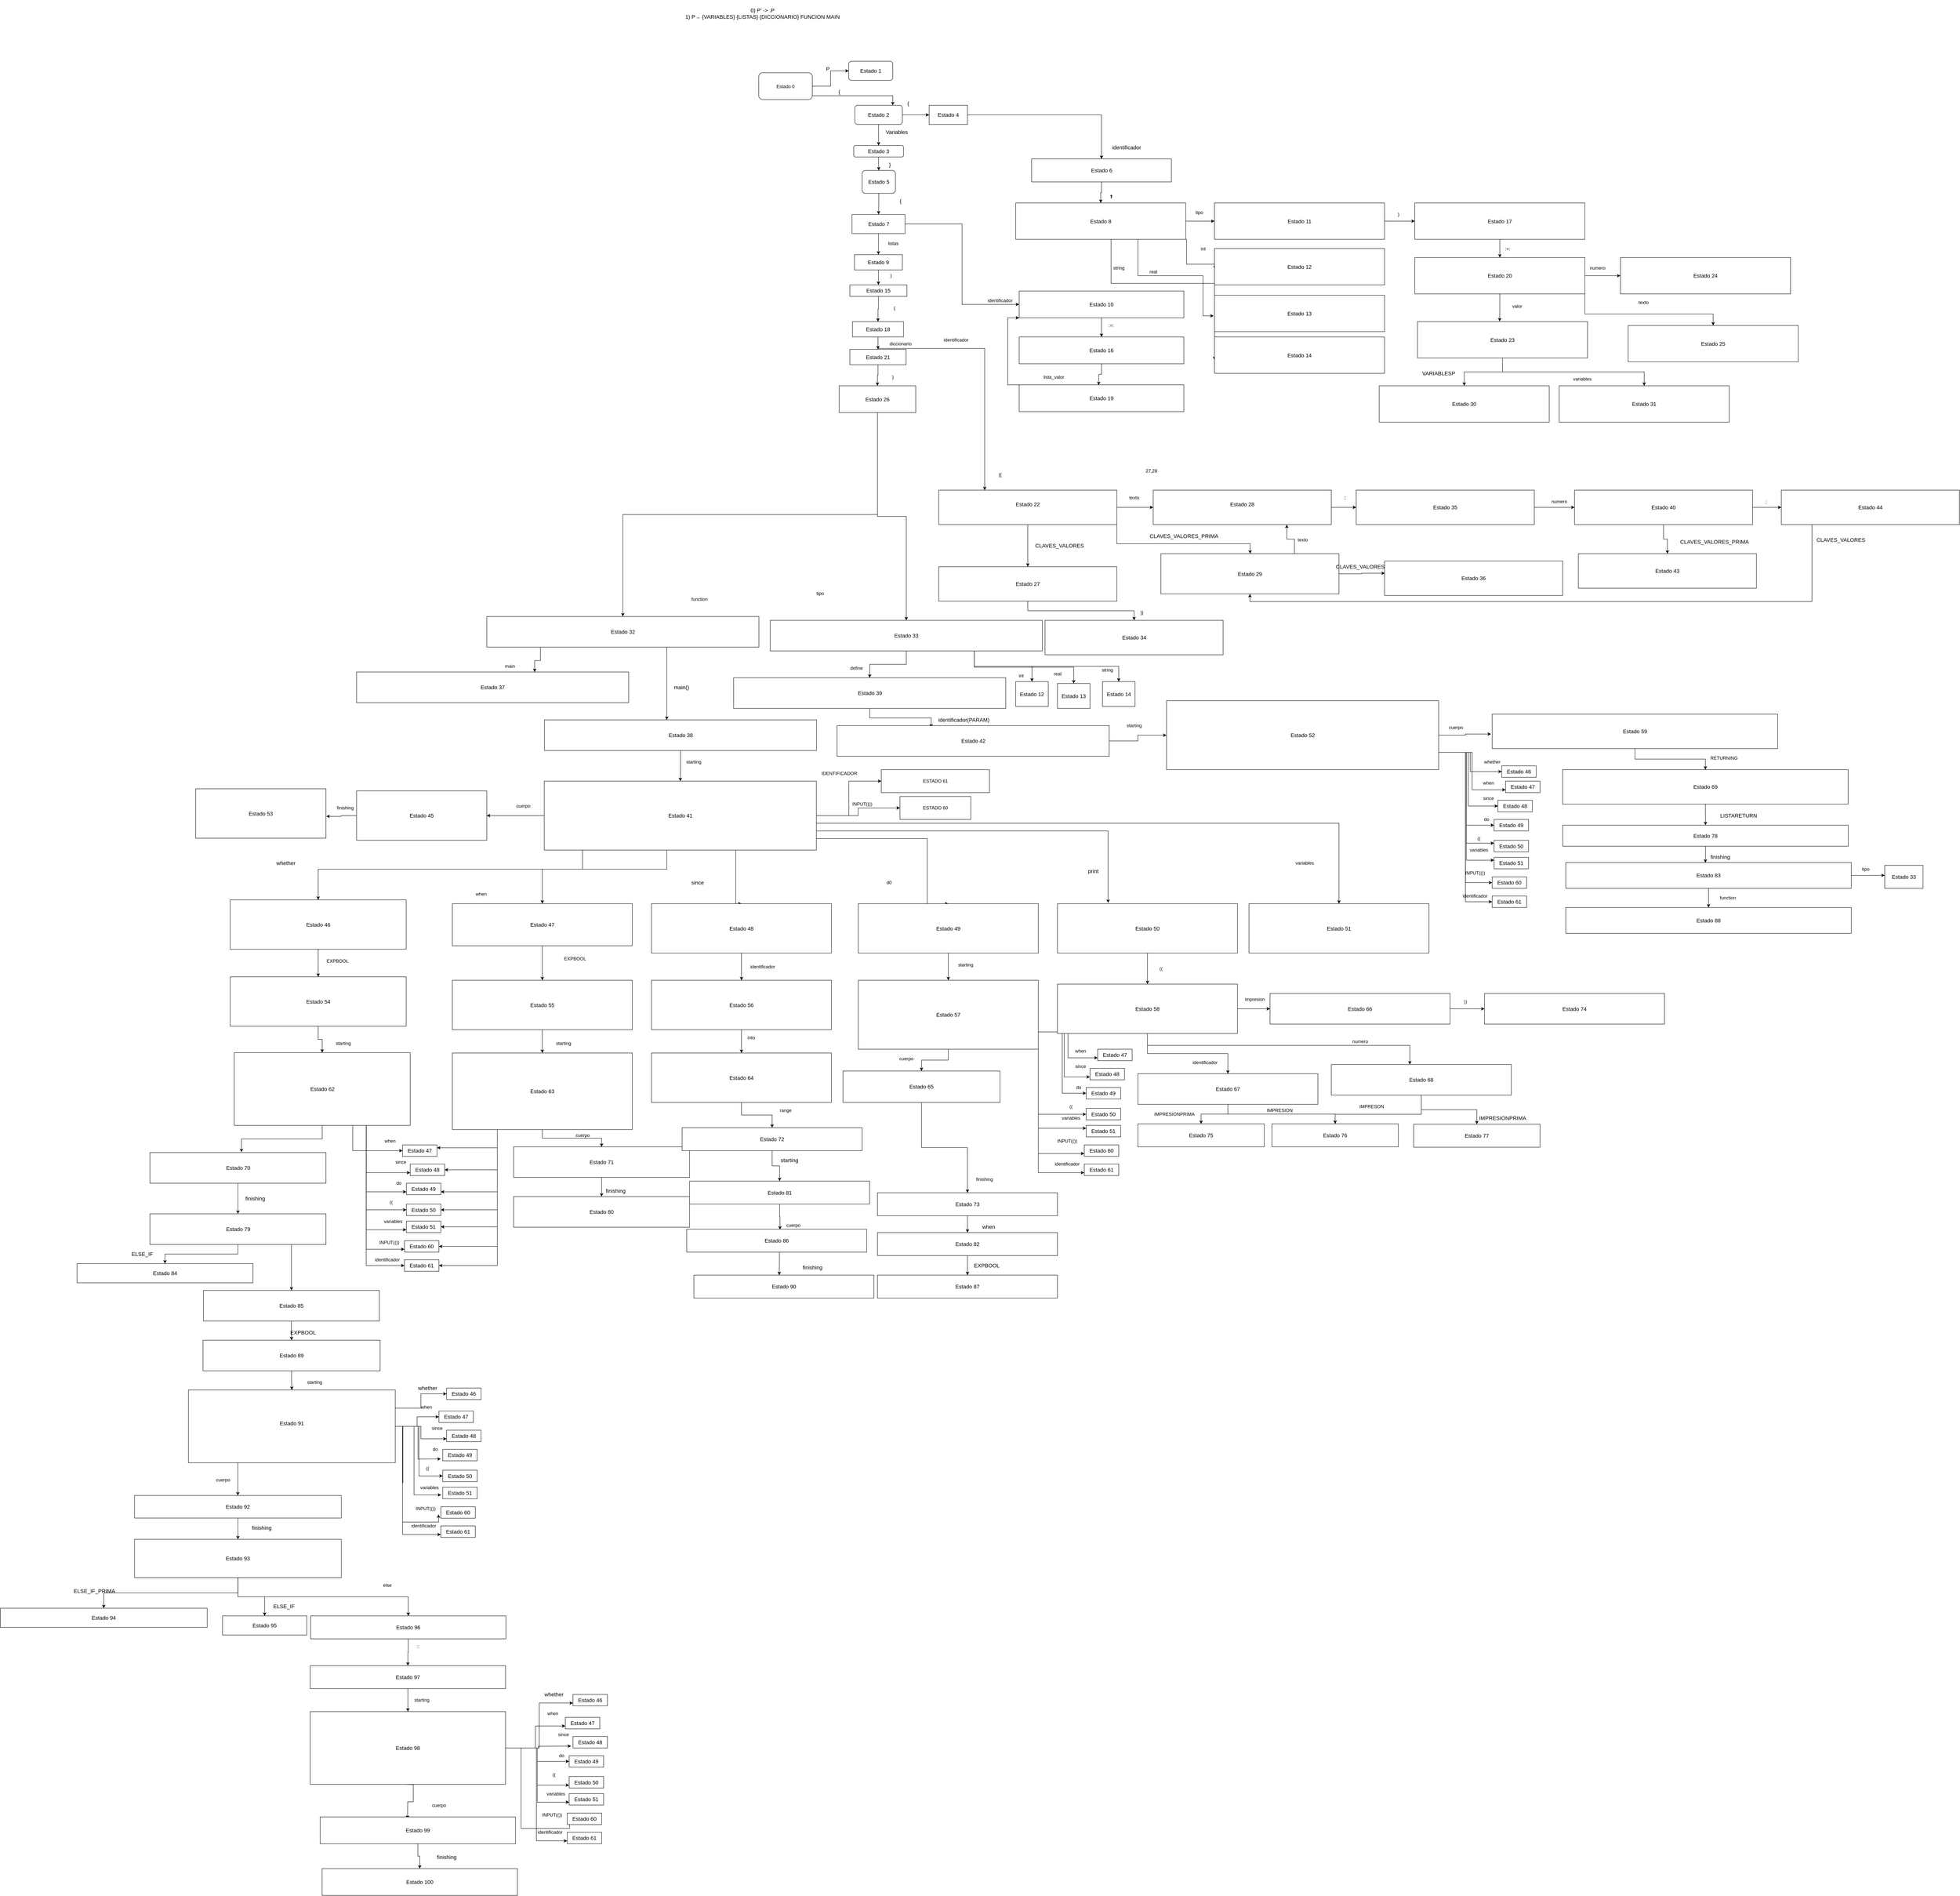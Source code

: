 <mxfile version="20.3.0" type="device"><diagram id="17HPrOw60yw2JYCdl_ox" name="Page-1"><mxGraphModel dx="6321" dy="1791" grid="1" gridSize="10" guides="1" tooltips="1" connect="1" arrows="1" fold="1" page="1" pageScale="1" pageWidth="850" pageHeight="1100" math="0" shadow="0"><root><mxCell id="0"/><mxCell id="1" parent="0"/><mxCell id="lfBRjYiE2Ar0ggSSuJLR-6" style="edgeStyle=orthogonalEdgeStyle;rounded=0;orthogonalLoop=1;jettySize=auto;html=1;exitX=1;exitY=0.5;exitDx=0;exitDy=0;entryX=0;entryY=0.5;entryDx=0;entryDy=0;fontSize=14;" parent="1" source="lfBRjYiE2Ar0ggSSuJLR-1" target="lfBRjYiE2Ar0ggSSuJLR-4" edge="1"><mxGeometry relative="1" as="geometry"/></mxCell><mxCell id="lfBRjYiE2Ar0ggSSuJLR-8" style="edgeStyle=orthogonalEdgeStyle;rounded=0;orthogonalLoop=1;jettySize=auto;html=1;exitX=1;exitY=0.75;exitDx=0;exitDy=0;fontSize=14;" parent="1" source="lfBRjYiE2Ar0ggSSuJLR-1" target="lfBRjYiE2Ar0ggSSuJLR-5" edge="1"><mxGeometry relative="1" as="geometry"><Array as="points"><mxPoint x="330" y="320"/><mxPoint x="540" y="320"/></Array></mxGeometry></mxCell><mxCell id="lfBRjYiE2Ar0ggSSuJLR-1" value="Estado 0&lt;span style=&quot;font-size: 14px;&quot;&gt;&lt;br&gt;&lt;/span&gt;" style="rounded=1;whiteSpace=wrap;html=1;" parent="1" vertex="1"><mxGeometry x="190" y="260" width="140" height="70" as="geometry"/></mxCell><mxCell id="lfBRjYiE2Ar0ggSSuJLR-2" value="&lt;font style=&quot;font-size: 14px;&quot;&gt;0) P' -&amp;gt; .P&lt;br&gt;1) P→ {VARIABLES} {LISTAS} {DICCIONARIO} FUNCION MAIN&lt;/font&gt;" style="text;html=1;strokeColor=none;fillColor=none;align=center;verticalAlign=middle;whiteSpace=wrap;rounded=0;" parent="1" vertex="1"><mxGeometry x="-10" y="70" width="420" height="70" as="geometry"/></mxCell><mxCell id="lfBRjYiE2Ar0ggSSuJLR-4" value="Estado 1&lt;br&gt;" style="rounded=1;whiteSpace=wrap;html=1;fontSize=14;" parent="1" vertex="1"><mxGeometry x="425" y="230" width="115" height="50" as="geometry"/></mxCell><mxCell id="lfBRjYiE2Ar0ggSSuJLR-11" style="edgeStyle=orthogonalEdgeStyle;rounded=0;orthogonalLoop=1;jettySize=auto;html=1;fontSize=14;" parent="1" source="lfBRjYiE2Ar0ggSSuJLR-5" target="lfBRjYiE2Ar0ggSSuJLR-10" edge="1"><mxGeometry relative="1" as="geometry"/></mxCell><mxCell id="lfBRjYiE2Ar0ggSSuJLR-16" style="edgeStyle=orthogonalEdgeStyle;rounded=0;orthogonalLoop=1;jettySize=auto;html=1;exitX=1;exitY=0.5;exitDx=0;exitDy=0;entryX=0;entryY=0.5;entryDx=0;entryDy=0;fontSize=14;" parent="1" source="lfBRjYiE2Ar0ggSSuJLR-5" target="lfBRjYiE2Ar0ggSSuJLR-15" edge="1"><mxGeometry relative="1" as="geometry"/></mxCell><mxCell id="lfBRjYiE2Ar0ggSSuJLR-5" value="Estado 2&lt;br&gt;" style="rounded=1;whiteSpace=wrap;html=1;fontSize=14;" parent="1" vertex="1"><mxGeometry x="441" y="345" width="124" height="50" as="geometry"/></mxCell><mxCell id="lfBRjYiE2Ar0ggSSuJLR-7" value="P" style="text;html=1;align=center;verticalAlign=middle;resizable=0;points=[];autosize=1;strokeColor=none;fillColor=none;fontSize=14;" parent="1" vertex="1"><mxGeometry x="355" y="235" width="30" height="30" as="geometry"/></mxCell><mxCell id="lfBRjYiE2Ar0ggSSuJLR-9" value="{" style="text;html=1;align=center;verticalAlign=middle;resizable=0;points=[];autosize=1;strokeColor=none;fillColor=none;fontSize=14;" parent="1" vertex="1"><mxGeometry x="385" y="295" width="30" height="30" as="geometry"/></mxCell><mxCell id="lfBRjYiE2Ar0ggSSuJLR-20" style="edgeStyle=orthogonalEdgeStyle;rounded=0;orthogonalLoop=1;jettySize=auto;html=1;exitX=0.5;exitY=1;exitDx=0;exitDy=0;fontSize=14;" parent="1" source="lfBRjYiE2Ar0ggSSuJLR-10" target="lfBRjYiE2Ar0ggSSuJLR-19" edge="1"><mxGeometry relative="1" as="geometry"/></mxCell><mxCell id="lfBRjYiE2Ar0ggSSuJLR-10" value="Estado 3&lt;br&gt;" style="rounded=1;whiteSpace=wrap;html=1;fontSize=14;" parent="1" vertex="1"><mxGeometry x="438" y="450" width="130" height="30" as="geometry"/></mxCell><mxCell id="lfBRjYiE2Ar0ggSSuJLR-12" value="Variables" style="text;html=1;align=center;verticalAlign=middle;resizable=0;points=[];autosize=1;strokeColor=none;fillColor=none;fontSize=14;" parent="1" vertex="1"><mxGeometry x="510" y="400" width="80" height="30" as="geometry"/></mxCell><mxCell id="lfBRjYiE2Ar0ggSSuJLR-24" style="edgeStyle=orthogonalEdgeStyle;rounded=0;orthogonalLoop=1;jettySize=auto;html=1;fontSize=14;" parent="1" source="lfBRjYiE2Ar0ggSSuJLR-15" target="lfBRjYiE2Ar0ggSSuJLR-23" edge="1"><mxGeometry relative="1" as="geometry"/></mxCell><mxCell id="lfBRjYiE2Ar0ggSSuJLR-15" value="Estado 4&lt;br&gt;" style="rounded=0;whiteSpace=wrap;html=1;fontSize=14;" parent="1" vertex="1"><mxGeometry x="635" y="345" width="100" height="50" as="geometry"/></mxCell><mxCell id="lfBRjYiE2Ar0ggSSuJLR-17" value="(" style="text;html=1;align=center;verticalAlign=middle;resizable=0;points=[];autosize=1;strokeColor=none;fillColor=none;fontSize=14;" parent="1" vertex="1"><mxGeometry x="565" y="325" width="30" height="30" as="geometry"/></mxCell><mxCell id="lfBRjYiE2Ar0ggSSuJLR-27" style="edgeStyle=orthogonalEdgeStyle;rounded=0;orthogonalLoop=1;jettySize=auto;html=1;exitX=0.5;exitY=1;exitDx=0;exitDy=0;fontSize=14;" parent="1" source="lfBRjYiE2Ar0ggSSuJLR-19" target="lfBRjYiE2Ar0ggSSuJLR-26" edge="1"><mxGeometry relative="1" as="geometry"/></mxCell><mxCell id="lfBRjYiE2Ar0ggSSuJLR-19" value="Estado 5" style="rounded=1;whiteSpace=wrap;html=1;fontSize=14;" parent="1" vertex="1"><mxGeometry x="460" y="515" width="87" height="60" as="geometry"/></mxCell><mxCell id="lfBRjYiE2Ar0ggSSuJLR-21" value="}" style="text;html=1;align=center;verticalAlign=middle;resizable=0;points=[];autosize=1;strokeColor=none;fillColor=none;fontSize=14;" parent="1" vertex="1"><mxGeometry x="517" y="485" width="30" height="30" as="geometry"/></mxCell><mxCell id="lfBRjYiE2Ar0ggSSuJLR-30" style="edgeStyle=orthogonalEdgeStyle;rounded=0;orthogonalLoop=1;jettySize=auto;html=1;fontSize=14;" parent="1" source="lfBRjYiE2Ar0ggSSuJLR-23" target="lfBRjYiE2Ar0ggSSuJLR-29" edge="1"><mxGeometry relative="1" as="geometry"/></mxCell><mxCell id="lfBRjYiE2Ar0ggSSuJLR-23" value="Estado 6&lt;br&gt;" style="rounded=0;whiteSpace=wrap;html=1;fontSize=14;" parent="1" vertex="1"><mxGeometry x="902.5" y="485" width="365" height="60" as="geometry"/></mxCell><mxCell id="lfBRjYiE2Ar0ggSSuJLR-25" value="identificador" style="text;html=1;align=center;verticalAlign=middle;resizable=0;points=[];autosize=1;strokeColor=none;fillColor=none;fontSize=14;" parent="1" vertex="1"><mxGeometry x="1100" y="440" width="100" height="30" as="geometry"/></mxCell><mxCell id="lfBRjYiE2Ar0ggSSuJLR-33" style="edgeStyle=orthogonalEdgeStyle;rounded=0;orthogonalLoop=1;jettySize=auto;html=1;fontSize=36;" parent="1" source="lfBRjYiE2Ar0ggSSuJLR-26" target="lfBRjYiE2Ar0ggSSuJLR-32" edge="1"><mxGeometry relative="1" as="geometry"/></mxCell><mxCell id="lfBRjYiE2Ar0ggSSuJLR-36" style="edgeStyle=orthogonalEdgeStyle;rounded=0;orthogonalLoop=1;jettySize=auto;html=1;entryX=0;entryY=0.5;entryDx=0;entryDy=0;fontSize=12;" parent="1" source="lfBRjYiE2Ar0ggSSuJLR-26" target="lfBRjYiE2Ar0ggSSuJLR-35" edge="1"><mxGeometry relative="1" as="geometry"/></mxCell><mxCell id="lfBRjYiE2Ar0ggSSuJLR-26" value="Estado 7&lt;br&gt;" style="rounded=0;whiteSpace=wrap;html=1;fontSize=14;" parent="1" vertex="1"><mxGeometry x="433.5" y="630" width="138.5" height="50" as="geometry"/></mxCell><mxCell id="lfBRjYiE2Ar0ggSSuJLR-28" value="{" style="text;html=1;align=center;verticalAlign=middle;resizable=0;points=[];autosize=1;strokeColor=none;fillColor=none;fontSize=14;" parent="1" vertex="1"><mxGeometry x="545" y="580" width="30" height="30" as="geometry"/></mxCell><mxCell id="lfBRjYiE2Ar0ggSSuJLR-39" style="edgeStyle=orthogonalEdgeStyle;rounded=0;orthogonalLoop=1;jettySize=auto;html=1;exitX=1;exitY=0.5;exitDx=0;exitDy=0;entryX=0;entryY=0.5;entryDx=0;entryDy=0;fontSize=12;" parent="1" source="lfBRjYiE2Ar0ggSSuJLR-29" target="lfBRjYiE2Ar0ggSSuJLR-38" edge="1"><mxGeometry relative="1" as="geometry"/></mxCell><mxCell id="lfBRjYiE2Ar0ggSSuJLR-42" style="edgeStyle=orthogonalEdgeStyle;rounded=0;orthogonalLoop=1;jettySize=auto;html=1;exitX=1;exitY=1;exitDx=0;exitDy=0;entryX=0.003;entryY=0.569;entryDx=0;entryDy=0;entryPerimeter=0;fontSize=12;" parent="1" source="lfBRjYiE2Ar0ggSSuJLR-29" target="lfBRjYiE2Ar0ggSSuJLR-41" edge="1"><mxGeometry relative="1" as="geometry"><Array as="points"><mxPoint x="1307" y="760"/><mxPoint x="1381" y="760"/></Array></mxGeometry></mxCell><mxCell id="lfBRjYiE2Ar0ggSSuJLR-46" style="edgeStyle=orthogonalEdgeStyle;rounded=0;orthogonalLoop=1;jettySize=auto;html=1;exitX=0.5;exitY=1;exitDx=0;exitDy=0;entryX=-0.005;entryY=0.566;entryDx=0;entryDy=0;entryPerimeter=0;fontSize=12;" parent="1" source="lfBRjYiE2Ar0ggSSuJLR-29" target="lfBRjYiE2Ar0ggSSuJLR-45" edge="1"><mxGeometry relative="1" as="geometry"><Array as="points"><mxPoint x="1180" y="695"/><mxPoint x="1180" y="790"/><mxPoint x="1350" y="790"/><mxPoint x="1350" y="894"/></Array></mxGeometry></mxCell><mxCell id="lfBRjYiE2Ar0ggSSuJLR-50" style="edgeStyle=orthogonalEdgeStyle;rounded=0;orthogonalLoop=1;jettySize=auto;html=1;entryX=0;entryY=0.632;entryDx=0;entryDy=0;entryPerimeter=0;fontSize=12;" parent="1" source="lfBRjYiE2Ar0ggSSuJLR-29" target="lfBRjYiE2Ar0ggSSuJLR-48" edge="1"><mxGeometry relative="1" as="geometry"><Array as="points"><mxPoint x="1110" y="810"/><mxPoint x="1380" y="810"/></Array></mxGeometry></mxCell><mxCell id="lfBRjYiE2Ar0ggSSuJLR-29" value="Estado 8&lt;br&gt;" style="rounded=0;whiteSpace=wrap;html=1;fontSize=14;" parent="1" vertex="1"><mxGeometry x="861" y="600" width="444" height="95" as="geometry"/></mxCell><mxCell id="lfBRjYiE2Ar0ggSSuJLR-31" value="&lt;font style=&quot;font-size: 36px;&quot;&gt;,&lt;/font&gt;" style="text;html=1;align=center;verticalAlign=middle;resizable=0;points=[];autosize=1;strokeColor=none;fillColor=none;fontSize=14;" parent="1" vertex="1"><mxGeometry x="1095" y="540" width="30" height="60" as="geometry"/></mxCell><mxCell id="lfBRjYiE2Ar0ggSSuJLR-53" style="edgeStyle=orthogonalEdgeStyle;rounded=0;orthogonalLoop=1;jettySize=auto;html=1;exitX=0.5;exitY=1;exitDx=0;exitDy=0;fontSize=12;" parent="1" source="lfBRjYiE2Ar0ggSSuJLR-32" target="lfBRjYiE2Ar0ggSSuJLR-52" edge="1"><mxGeometry relative="1" as="geometry"/></mxCell><mxCell id="lfBRjYiE2Ar0ggSSuJLR-32" value="Estado 9&lt;br&gt;" style="rounded=0;whiteSpace=wrap;html=1;fontSize=14;" parent="1" vertex="1"><mxGeometry x="440" y="735" width="125" height="40" as="geometry"/></mxCell><mxCell id="lfBRjYiE2Ar0ggSSuJLR-34" value="&lt;font style=&quot;font-size: 12px;&quot;&gt;listas&lt;/font&gt;" style="text;html=1;align=center;verticalAlign=middle;resizable=0;points=[];autosize=1;strokeColor=none;fillColor=none;fontSize=36;" parent="1" vertex="1"><mxGeometry x="516" y="667" width="50" height="60" as="geometry"/></mxCell><mxCell id="lfBRjYiE2Ar0ggSSuJLR-56" style="edgeStyle=orthogonalEdgeStyle;rounded=0;orthogonalLoop=1;jettySize=auto;html=1;fontSize=12;" parent="1" source="lfBRjYiE2Ar0ggSSuJLR-35" target="lfBRjYiE2Ar0ggSSuJLR-55" edge="1"><mxGeometry relative="1" as="geometry"/></mxCell><mxCell id="lfBRjYiE2Ar0ggSSuJLR-35" value="Estado 10&lt;br&gt;" style="rounded=0;whiteSpace=wrap;html=1;fontSize=14;" parent="1" vertex="1"><mxGeometry x="870" y="830" width="430" height="70" as="geometry"/></mxCell><mxCell id="lfBRjYiE2Ar0ggSSuJLR-37" value="identificador" style="text;html=1;align=center;verticalAlign=middle;resizable=0;points=[];autosize=1;strokeColor=none;fillColor=none;fontSize=12;" parent="1" vertex="1"><mxGeometry x="775" y="840" width="90" height="30" as="geometry"/></mxCell><mxCell id="lfBRjYiE2Ar0ggSSuJLR-59" style="edgeStyle=orthogonalEdgeStyle;rounded=0;orthogonalLoop=1;jettySize=auto;html=1;fontSize=12;" parent="1" source="lfBRjYiE2Ar0ggSSuJLR-38" target="lfBRjYiE2Ar0ggSSuJLR-58" edge="1"><mxGeometry relative="1" as="geometry"/></mxCell><mxCell id="lfBRjYiE2Ar0ggSSuJLR-38" value="Estado 11&lt;br&gt;" style="rounded=0;whiteSpace=wrap;html=1;fontSize=14;" parent="1" vertex="1"><mxGeometry x="1380" y="600" width="444" height="95" as="geometry"/></mxCell><mxCell id="lfBRjYiE2Ar0ggSSuJLR-40" value="tipo" style="text;html=1;align=center;verticalAlign=middle;resizable=0;points=[];autosize=1;strokeColor=none;fillColor=none;fontSize=12;" parent="1" vertex="1"><mxGeometry x="1320" y="610" width="40" height="30" as="geometry"/></mxCell><mxCell id="lfBRjYiE2Ar0ggSSuJLR-41" value="Estado 12&lt;br&gt;" style="rounded=0;whiteSpace=wrap;html=1;fontSize=14;" parent="1" vertex="1"><mxGeometry x="1380" y="719" width="444" height="95" as="geometry"/></mxCell><mxCell id="lfBRjYiE2Ar0ggSSuJLR-43" value="int" style="text;html=1;align=center;verticalAlign=middle;resizable=0;points=[];autosize=1;strokeColor=none;fillColor=none;fontSize=12;" parent="1" vertex="1"><mxGeometry x="1330" y="705" width="40" height="30" as="geometry"/></mxCell><mxCell id="lfBRjYiE2Ar0ggSSuJLR-45" value="Estado 13&lt;br&gt;" style="rounded=0;whiteSpace=wrap;html=1;fontSize=14;" parent="1" vertex="1"><mxGeometry x="1380" y="841" width="444" height="95" as="geometry"/></mxCell><mxCell id="lfBRjYiE2Ar0ggSSuJLR-47" value="real" style="text;html=1;align=center;verticalAlign=middle;resizable=0;points=[];autosize=1;strokeColor=none;fillColor=none;fontSize=12;" parent="1" vertex="1"><mxGeometry x="1200" y="765" width="40" height="30" as="geometry"/></mxCell><mxCell id="lfBRjYiE2Ar0ggSSuJLR-48" value="Estado 14" style="rounded=0;whiteSpace=wrap;html=1;fontSize=14;" parent="1" vertex="1"><mxGeometry x="1380" y="950" width="444" height="95" as="geometry"/></mxCell><mxCell id="lfBRjYiE2Ar0ggSSuJLR-51" value="string" style="text;html=1;align=center;verticalAlign=middle;resizable=0;points=[];autosize=1;strokeColor=none;fillColor=none;fontSize=12;" parent="1" vertex="1"><mxGeometry x="1105" y="755" width="50" height="30" as="geometry"/></mxCell><mxCell id="lfBRjYiE2Ar0ggSSuJLR-64" style="edgeStyle=orthogonalEdgeStyle;rounded=0;orthogonalLoop=1;jettySize=auto;html=1;fontSize=12;" parent="1" source="lfBRjYiE2Ar0ggSSuJLR-52" target="lfBRjYiE2Ar0ggSSuJLR-63" edge="1"><mxGeometry relative="1" as="geometry"/></mxCell><mxCell id="lfBRjYiE2Ar0ggSSuJLR-52" value="Estado 15&lt;br&gt;" style="rounded=0;whiteSpace=wrap;html=1;fontSize=14;" parent="1" vertex="1"><mxGeometry x="428" y="814" width="149" height="30" as="geometry"/></mxCell><mxCell id="lfBRjYiE2Ar0ggSSuJLR-54" value="}" style="text;html=1;align=center;verticalAlign=middle;resizable=0;points=[];autosize=1;strokeColor=none;fillColor=none;fontSize=12;" parent="1" vertex="1"><mxGeometry x="520" y="775" width="30" height="30" as="geometry"/></mxCell><mxCell id="lfBRjYiE2Ar0ggSSuJLR-67" style="edgeStyle=orthogonalEdgeStyle;rounded=0;orthogonalLoop=1;jettySize=auto;html=1;entryX=0.483;entryY=0.012;entryDx=0;entryDy=0;entryPerimeter=0;fontSize=12;" parent="1" source="lfBRjYiE2Ar0ggSSuJLR-55" target="lfBRjYiE2Ar0ggSSuJLR-66" edge="1"><mxGeometry relative="1" as="geometry"/></mxCell><mxCell id="lfBRjYiE2Ar0ggSSuJLR-55" value="Estado 16" style="rounded=0;whiteSpace=wrap;html=1;fontSize=14;" parent="1" vertex="1"><mxGeometry x="870" y="950" width="430" height="70" as="geometry"/></mxCell><mxCell id="lfBRjYiE2Ar0ggSSuJLR-57" value=":=:" style="text;html=1;align=center;verticalAlign=middle;resizable=0;points=[];autosize=1;strokeColor=none;fillColor=none;fontSize=12;" parent="1" vertex="1"><mxGeometry x="1090" y="905" width="40" height="30" as="geometry"/></mxCell><mxCell id="lfBRjYiE2Ar0ggSSuJLR-74" style="edgeStyle=orthogonalEdgeStyle;rounded=0;orthogonalLoop=1;jettySize=auto;html=1;exitX=0.5;exitY=1;exitDx=0;exitDy=0;fontSize=12;" parent="1" source="lfBRjYiE2Ar0ggSSuJLR-58" target="lfBRjYiE2Ar0ggSSuJLR-73" edge="1"><mxGeometry relative="1" as="geometry"/></mxCell><mxCell id="lfBRjYiE2Ar0ggSSuJLR-58" value="Estado 17" style="rounded=0;whiteSpace=wrap;html=1;fontSize=14;" parent="1" vertex="1"><mxGeometry x="1903" y="600" width="444" height="95" as="geometry"/></mxCell><mxCell id="lfBRjYiE2Ar0ggSSuJLR-60" value=")" style="text;html=1;align=center;verticalAlign=middle;resizable=0;points=[];autosize=1;strokeColor=none;fillColor=none;fontSize=12;" parent="1" vertex="1"><mxGeometry x="1845" y="615" width="30" height="30" as="geometry"/></mxCell><mxCell id="lfBRjYiE2Ar0ggSSuJLR-78" style="edgeStyle=orthogonalEdgeStyle;rounded=0;orthogonalLoop=1;jettySize=auto;html=1;fontSize=12;" parent="1" source="lfBRjYiE2Ar0ggSSuJLR-63" target="lfBRjYiE2Ar0ggSSuJLR-76" edge="1"><mxGeometry relative="1" as="geometry"/></mxCell><mxCell id="lfBRjYiE2Ar0ggSSuJLR-86" style="edgeStyle=orthogonalEdgeStyle;rounded=0;orthogonalLoop=1;jettySize=auto;html=1;fontSize=12;" parent="1" source="lfBRjYiE2Ar0ggSSuJLR-63" target="lfBRjYiE2Ar0ggSSuJLR-85" edge="1"><mxGeometry relative="1" as="geometry"><Array as="points"><mxPoint x="502" y="980"/><mxPoint x="780" y="980"/></Array></mxGeometry></mxCell><mxCell id="lfBRjYiE2Ar0ggSSuJLR-63" value="Estado 18" style="rounded=0;whiteSpace=wrap;html=1;fontSize=14;" parent="1" vertex="1"><mxGeometry x="434.75" y="910" width="133.25" height="40" as="geometry"/></mxCell><mxCell id="lfBRjYiE2Ar0ggSSuJLR-65" value="{" style="text;html=1;align=center;verticalAlign=middle;resizable=0;points=[];autosize=1;strokeColor=none;fillColor=none;fontSize=12;" parent="1" vertex="1"><mxGeometry x="528.75" y="860" width="30" height="30" as="geometry"/></mxCell><mxCell id="lfBRjYiE2Ar0ggSSuJLR-77" style="edgeStyle=orthogonalEdgeStyle;rounded=0;orthogonalLoop=1;jettySize=auto;html=1;exitX=0.25;exitY=0;exitDx=0;exitDy=0;fontSize=12;" parent="1" source="lfBRjYiE2Ar0ggSSuJLR-66" target="lfBRjYiE2Ar0ggSSuJLR-35" edge="1"><mxGeometry relative="1" as="geometry"><Array as="points"><mxPoint x="840" y="1075"/><mxPoint x="840" y="900"/></Array></mxGeometry></mxCell><mxCell id="lfBRjYiE2Ar0ggSSuJLR-66" value="Estado 19&lt;br&gt;" style="rounded=0;whiteSpace=wrap;html=1;fontSize=14;" parent="1" vertex="1"><mxGeometry x="870" y="1075" width="430" height="70" as="geometry"/></mxCell><mxCell id="lfBRjYiE2Ar0ggSSuJLR-68" value="lista_valor" style="text;html=1;align=center;verticalAlign=middle;resizable=0;points=[];autosize=1;strokeColor=none;fillColor=none;fontSize=12;" parent="1" vertex="1"><mxGeometry x="920" y="1040" width="80" height="30" as="geometry"/></mxCell><mxCell id="lfBRjYiE2Ar0ggSSuJLR-71" value="identificador" style="text;html=1;align=center;verticalAlign=middle;resizable=0;points=[];autosize=1;strokeColor=none;fillColor=none;fontSize=12;" parent="1" vertex="1"><mxGeometry x="660" y="942.5" width="90" height="30" as="geometry"/></mxCell><mxCell id="lfBRjYiE2Ar0ggSSuJLR-83" style="edgeStyle=orthogonalEdgeStyle;rounded=0;orthogonalLoop=1;jettySize=auto;html=1;exitX=0.5;exitY=1;exitDx=0;exitDy=0;entryX=0.483;entryY=-0.008;entryDx=0;entryDy=0;entryPerimeter=0;fontSize=12;" parent="1" source="lfBRjYiE2Ar0ggSSuJLR-73" target="lfBRjYiE2Ar0ggSSuJLR-81" edge="1"><mxGeometry relative="1" as="geometry"/></mxCell><mxCell id="rViQecCx9QCIlRyrJVDe-4" style="edgeStyle=orthogonalEdgeStyle;rounded=0;orthogonalLoop=1;jettySize=auto;html=1;entryX=0;entryY=0.5;entryDx=0;entryDy=0;" parent="1" source="lfBRjYiE2Ar0ggSSuJLR-73" target="rViQecCx9QCIlRyrJVDe-3" edge="1"><mxGeometry relative="1" as="geometry"/></mxCell><mxCell id="rViQecCx9QCIlRyrJVDe-7" style="edgeStyle=orthogonalEdgeStyle;rounded=0;orthogonalLoop=1;jettySize=auto;html=1;exitX=1;exitY=0.75;exitDx=0;exitDy=0;entryX=0.5;entryY=0;entryDx=0;entryDy=0;" parent="1" source="lfBRjYiE2Ar0ggSSuJLR-73" target="rViQecCx9QCIlRyrJVDe-2" edge="1"><mxGeometry relative="1" as="geometry"><Array as="points"><mxPoint x="2347" y="890"/><mxPoint x="2682" y="890"/></Array></mxGeometry></mxCell><mxCell id="lfBRjYiE2Ar0ggSSuJLR-73" value="Estado 20" style="rounded=0;whiteSpace=wrap;html=1;fontSize=14;" parent="1" vertex="1"><mxGeometry x="1903" y="742.5" width="444" height="95" as="geometry"/></mxCell><mxCell id="lfBRjYiE2Ar0ggSSuJLR-75" value=":=:" style="text;html=1;align=center;verticalAlign=middle;resizable=0;points=[];autosize=1;strokeColor=none;fillColor=none;fontSize=12;" parent="1" vertex="1"><mxGeometry x="2125" y="705" width="40" height="30" as="geometry"/></mxCell><mxCell id="rViQecCx9QCIlRyrJVDe-10" style="edgeStyle=orthogonalEdgeStyle;rounded=0;orthogonalLoop=1;jettySize=auto;html=1;" parent="1" source="lfBRjYiE2Ar0ggSSuJLR-76" target="rViQecCx9QCIlRyrJVDe-9" edge="1"><mxGeometry relative="1" as="geometry"/></mxCell><mxCell id="lfBRjYiE2Ar0ggSSuJLR-76" value="Estado 21" style="rounded=0;whiteSpace=wrap;html=1;fontSize=14;" parent="1" vertex="1"><mxGeometry x="428" y="982.5" width="146.75" height="40" as="geometry"/></mxCell><mxCell id="lfBRjYiE2Ar0ggSSuJLR-79" value="diccionario" style="text;html=1;align=center;verticalAlign=middle;resizable=0;points=[];autosize=1;strokeColor=none;fillColor=none;fontSize=12;" parent="1" vertex="1"><mxGeometry x="520" y="952.5" width="80" height="30" as="geometry"/></mxCell><mxCell id="rViQecCx9QCIlRyrJVDe-24" style="edgeStyle=orthogonalEdgeStyle;rounded=0;orthogonalLoop=1;jettySize=auto;html=1;exitX=0.5;exitY=1;exitDx=0;exitDy=0;entryX=0.5;entryY=0;entryDx=0;entryDy=0;" parent="1" source="lfBRjYiE2Ar0ggSSuJLR-81" target="rViQecCx9QCIlRyrJVDe-23" edge="1"><mxGeometry relative="1" as="geometry"/></mxCell><mxCell id="rViQecCx9QCIlRyrJVDe-27" style="edgeStyle=orthogonalEdgeStyle;rounded=0;orthogonalLoop=1;jettySize=auto;html=1;exitX=0.5;exitY=1;exitDx=0;exitDy=0;" parent="1" source="lfBRjYiE2Ar0ggSSuJLR-81" target="rViQecCx9QCIlRyrJVDe-26" edge="1"><mxGeometry relative="1" as="geometry"/></mxCell><mxCell id="lfBRjYiE2Ar0ggSSuJLR-81" value="Estado 23" style="rounded=0;whiteSpace=wrap;html=1;fontSize=14;" parent="1" vertex="1"><mxGeometry x="1910" y="910" width="444" height="95" as="geometry"/></mxCell><mxCell id="lfBRjYiE2Ar0ggSSuJLR-84" value="valor" style="text;html=1;align=center;verticalAlign=middle;resizable=0;points=[];autosize=1;strokeColor=none;fillColor=none;fontSize=12;" parent="1" vertex="1"><mxGeometry x="2145" y="855" width="50" height="30" as="geometry"/></mxCell><mxCell id="rViQecCx9QCIlRyrJVDe-13" style="edgeStyle=orthogonalEdgeStyle;rounded=0;orthogonalLoop=1;jettySize=auto;html=1;entryX=0.5;entryY=0;entryDx=0;entryDy=0;" parent="1" source="lfBRjYiE2Ar0ggSSuJLR-85" target="rViQecCx9QCIlRyrJVDe-12" edge="1"><mxGeometry relative="1" as="geometry"/></mxCell><mxCell id="rViQecCx9QCIlRyrJVDe-17" style="edgeStyle=orthogonalEdgeStyle;rounded=0;orthogonalLoop=1;jettySize=auto;html=1;exitX=1;exitY=0.5;exitDx=0;exitDy=0;entryX=0;entryY=0.5;entryDx=0;entryDy=0;" parent="1" source="lfBRjYiE2Ar0ggSSuJLR-85" target="rViQecCx9QCIlRyrJVDe-15" edge="1"><mxGeometry relative="1" as="geometry"/></mxCell><mxCell id="rViQecCx9QCIlRyrJVDe-21" style="edgeStyle=orthogonalEdgeStyle;rounded=0;orthogonalLoop=1;jettySize=auto;html=1;exitX=1;exitY=0.75;exitDx=0;exitDy=0;" parent="1" source="lfBRjYiE2Ar0ggSSuJLR-85" target="rViQecCx9QCIlRyrJVDe-20" edge="1"><mxGeometry relative="1" as="geometry"><Array as="points"><mxPoint x="1125" y="1490"/><mxPoint x="1473" y="1490"/></Array></mxGeometry></mxCell><mxCell id="lfBRjYiE2Ar0ggSSuJLR-85" value="Estado 22&lt;br&gt;&lt;div&gt;&lt;br&gt;&lt;/div&gt;" style="rounded=0;whiteSpace=wrap;html=1;fontSize=14;" parent="1" vertex="1"><mxGeometry x="660" y="1350" width="465" height="90" as="geometry"/></mxCell><mxCell id="lfBRjYiE2Ar0ggSSuJLR-87" value="{{" style="text;html=1;align=center;verticalAlign=middle;resizable=0;points=[];autosize=1;strokeColor=none;fillColor=none;fontSize=12;" parent="1" vertex="1"><mxGeometry x="805" y="1295" width="30" height="30" as="geometry"/></mxCell><mxCell id="rViQecCx9QCIlRyrJVDe-2" value="Estado 25" style="rounded=0;whiteSpace=wrap;html=1;fontSize=14;" parent="1" vertex="1"><mxGeometry x="2460" y="920" width="444" height="95" as="geometry"/></mxCell><mxCell id="rViQecCx9QCIlRyrJVDe-3" value="Estado 24" style="rounded=0;whiteSpace=wrap;html=1;fontSize=14;" parent="1" vertex="1"><mxGeometry x="2440" y="742.5" width="444" height="95" as="geometry"/></mxCell><mxCell id="rViQecCx9QCIlRyrJVDe-5" value="numero" style="text;html=1;align=center;verticalAlign=middle;resizable=0;points=[];autosize=1;strokeColor=none;fillColor=none;" parent="1" vertex="1"><mxGeometry x="2350" y="755" width="60" height="30" as="geometry"/></mxCell><mxCell id="rViQecCx9QCIlRyrJVDe-8" value="texto" style="text;html=1;align=center;verticalAlign=middle;resizable=0;points=[];autosize=1;strokeColor=none;fillColor=none;" parent="1" vertex="1"><mxGeometry x="2475" y="845" width="50" height="30" as="geometry"/></mxCell><mxCell id="rViQecCx9QCIlRyrJVDe-30" style="edgeStyle=orthogonalEdgeStyle;rounded=0;orthogonalLoop=1;jettySize=auto;html=1;exitX=0.5;exitY=1;exitDx=0;exitDy=0;" parent="1" source="rViQecCx9QCIlRyrJVDe-9" target="rViQecCx9QCIlRyrJVDe-29" edge="1"><mxGeometry relative="1" as="geometry"/></mxCell><mxCell id="rViQecCx9QCIlRyrJVDe-33" style="edgeStyle=orthogonalEdgeStyle;rounded=0;orthogonalLoop=1;jettySize=auto;html=1;" parent="1" source="rViQecCx9QCIlRyrJVDe-9" target="rViQecCx9QCIlRyrJVDe-32" edge="1"><mxGeometry relative="1" as="geometry"/></mxCell><mxCell id="rViQecCx9QCIlRyrJVDe-9" value="Estado 26" style="rounded=0;whiteSpace=wrap;html=1;fontSize=14;" parent="1" vertex="1"><mxGeometry x="400" y="1077.5" width="200" height="70" as="geometry"/></mxCell><mxCell id="rViQecCx9QCIlRyrJVDe-11" value="}" style="text;html=1;align=center;verticalAlign=middle;resizable=0;points=[];autosize=1;strokeColor=none;fillColor=none;" parent="1" vertex="1"><mxGeometry x="524.75" y="1040" width="30" height="30" as="geometry"/></mxCell><mxCell id="rViQecCx9QCIlRyrJVDe-36" style="edgeStyle=orthogonalEdgeStyle;rounded=0;orthogonalLoop=1;jettySize=auto;html=1;" parent="1" source="rViQecCx9QCIlRyrJVDe-12" target="rViQecCx9QCIlRyrJVDe-35" edge="1"><mxGeometry relative="1" as="geometry"/></mxCell><mxCell id="rViQecCx9QCIlRyrJVDe-12" value="Estado 27" style="rounded=0;whiteSpace=wrap;html=1;fontSize=14;" parent="1" vertex="1"><mxGeometry x="660" y="1550" width="465" height="90" as="geometry"/></mxCell><mxCell id="rViQecCx9QCIlRyrJVDe-14" value="&lt;span style=&quot;font-size: 14px;&quot;&gt;CLAVES_VALORES&lt;/span&gt;" style="text;html=1;align=center;verticalAlign=middle;resizable=0;points=[];autosize=1;strokeColor=none;fillColor=none;" parent="1" vertex="1"><mxGeometry x="900" y="1480" width="150" height="30" as="geometry"/></mxCell><mxCell id="rViQecCx9QCIlRyrJVDe-39" style="edgeStyle=orthogonalEdgeStyle;rounded=0;orthogonalLoop=1;jettySize=auto;html=1;exitX=1;exitY=0.5;exitDx=0;exitDy=0;" parent="1" source="rViQecCx9QCIlRyrJVDe-15" target="rViQecCx9QCIlRyrJVDe-38" edge="1"><mxGeometry relative="1" as="geometry"/></mxCell><mxCell id="rViQecCx9QCIlRyrJVDe-15" value="Estado 28&lt;br&gt;&lt;div&gt;&lt;br&gt;&lt;/div&gt;" style="rounded=0;whiteSpace=wrap;html=1;fontSize=14;" parent="1" vertex="1"><mxGeometry x="1220" y="1350" width="465" height="90" as="geometry"/></mxCell><mxCell id="rViQecCx9QCIlRyrJVDe-18" value="texto" style="text;html=1;align=center;verticalAlign=middle;resizable=0;points=[];autosize=1;strokeColor=none;fillColor=none;" parent="1" vertex="1"><mxGeometry x="1145" y="1355" width="50" height="30" as="geometry"/></mxCell><mxCell id="rViQecCx9QCIlRyrJVDe-19" value="27,28" style="text;html=1;align=center;verticalAlign=middle;resizable=0;points=[];autosize=1;strokeColor=none;fillColor=none;" parent="1" vertex="1"><mxGeometry x="1190" y="1285" width="50" height="30" as="geometry"/></mxCell><mxCell id="rViQecCx9QCIlRyrJVDe-43" style="edgeStyle=orthogonalEdgeStyle;rounded=0;orthogonalLoop=1;jettySize=auto;html=1;exitX=0.75;exitY=0;exitDx=0;exitDy=0;entryX=0.75;entryY=1;entryDx=0;entryDy=0;" parent="1" source="rViQecCx9QCIlRyrJVDe-20" target="rViQecCx9QCIlRyrJVDe-15" edge="1"><mxGeometry relative="1" as="geometry"/></mxCell><mxCell id="rViQecCx9QCIlRyrJVDe-71" style="edgeStyle=orthogonalEdgeStyle;rounded=0;orthogonalLoop=1;jettySize=auto;html=1;exitX=1;exitY=0.5;exitDx=0;exitDy=0;entryX=0.002;entryY=0.356;entryDx=0;entryDy=0;entryPerimeter=0;" parent="1" source="rViQecCx9QCIlRyrJVDe-20" target="rViQecCx9QCIlRyrJVDe-41" edge="1"><mxGeometry relative="1" as="geometry"/></mxCell><mxCell id="rViQecCx9QCIlRyrJVDe-20" value="Estado 29" style="rounded=0;whiteSpace=wrap;html=1;fontSize=14;" parent="1" vertex="1"><mxGeometry x="1240" y="1516" width="465" height="105" as="geometry"/></mxCell><mxCell id="rViQecCx9QCIlRyrJVDe-22" value="&lt;span style=&quot;font-size: 14px;&quot;&gt;CLAVES_VALORES_PRIMA&lt;/span&gt;" style="text;html=1;align=center;verticalAlign=middle;resizable=0;points=[];autosize=1;strokeColor=none;fillColor=none;" parent="1" vertex="1"><mxGeometry x="1200" y="1455" width="200" height="30" as="geometry"/></mxCell><mxCell id="rViQecCx9QCIlRyrJVDe-23" value="Estado 30" style="rounded=0;whiteSpace=wrap;html=1;fontSize=14;" parent="1" vertex="1"><mxGeometry x="1810" y="1077.5" width="444" height="95" as="geometry"/></mxCell><mxCell id="rViQecCx9QCIlRyrJVDe-25" value="&lt;span style=&quot;font-size: 14px;&quot;&gt;VARIABLESP&lt;/span&gt;" style="text;html=1;align=center;verticalAlign=middle;resizable=0;points=[];autosize=1;strokeColor=none;fillColor=none;" parent="1" vertex="1"><mxGeometry x="1910" y="1030" width="110" height="30" as="geometry"/></mxCell><mxCell id="rViQecCx9QCIlRyrJVDe-26" value="Estado 31" style="rounded=0;whiteSpace=wrap;html=1;fontSize=14;" parent="1" vertex="1"><mxGeometry x="2280" y="1077.5" width="444" height="95" as="geometry"/></mxCell><mxCell id="rViQecCx9QCIlRyrJVDe-28" value="variables" style="text;html=1;align=center;verticalAlign=middle;resizable=0;points=[];autosize=1;strokeColor=none;fillColor=none;" parent="1" vertex="1"><mxGeometry x="2305" y="1045" width="70" height="30" as="geometry"/></mxCell><mxCell id="rViQecCx9QCIlRyrJVDe-46" style="edgeStyle=orthogonalEdgeStyle;rounded=0;orthogonalLoop=1;jettySize=auto;html=1;" parent="1" source="rViQecCx9QCIlRyrJVDe-29" target="rViQecCx9QCIlRyrJVDe-45" edge="1"><mxGeometry relative="1" as="geometry"><Array as="points"><mxPoint x="-380" y="1795"/><mxPoint x="-395" y="1795"/></Array></mxGeometry></mxCell><mxCell id="rViQecCx9QCIlRyrJVDe-49" style="edgeStyle=orthogonalEdgeStyle;rounded=0;orthogonalLoop=1;jettySize=auto;html=1;" parent="1" source="rViQecCx9QCIlRyrJVDe-29" target="rViQecCx9QCIlRyrJVDe-48" edge="1"><mxGeometry relative="1" as="geometry"><Array as="points"><mxPoint x="-50" y="1820"/><mxPoint x="-50" y="1820"/></Array></mxGeometry></mxCell><mxCell id="rViQecCx9QCIlRyrJVDe-29" value="Estado 32&lt;br&gt;" style="rounded=0;whiteSpace=wrap;html=1;fontSize=14;" parent="1" vertex="1"><mxGeometry x="-520" y="1680" width="710.5" height="80" as="geometry"/></mxCell><mxCell id="rViQecCx9QCIlRyrJVDe-31" value="function" style="text;html=1;align=center;verticalAlign=middle;resizable=0;points=[];autosize=1;strokeColor=none;fillColor=none;" parent="1" vertex="1"><mxGeometry y="1620" width="70" height="30" as="geometry"/></mxCell><mxCell id="rViQecCx9QCIlRyrJVDe-55" style="edgeStyle=orthogonalEdgeStyle;rounded=0;orthogonalLoop=1;jettySize=auto;html=1;exitX=0.5;exitY=1;exitDx=0;exitDy=0;" parent="1" source="rViQecCx9QCIlRyrJVDe-32" target="rViQecCx9QCIlRyrJVDe-54" edge="1"><mxGeometry relative="1" as="geometry"/></mxCell><mxCell id="rViQecCx9QCIlRyrJVDe-62" style="edgeStyle=orthogonalEdgeStyle;rounded=0;orthogonalLoop=1;jettySize=auto;html=1;exitX=0.75;exitY=1;exitDx=0;exitDy=0;entryX=0.5;entryY=0;entryDx=0;entryDy=0;" parent="1" source="rViQecCx9QCIlRyrJVDe-32" target="rViQecCx9QCIlRyrJVDe-57" edge="1"><mxGeometry relative="1" as="geometry"/></mxCell><mxCell id="rViQecCx9QCIlRyrJVDe-64" style="edgeStyle=orthogonalEdgeStyle;rounded=0;orthogonalLoop=1;jettySize=auto;html=1;exitX=0.75;exitY=1;exitDx=0;exitDy=0;entryX=0.5;entryY=0;entryDx=0;entryDy=0;" parent="1" source="rViQecCx9QCIlRyrJVDe-32" target="rViQecCx9QCIlRyrJVDe-60" edge="1"><mxGeometry relative="1" as="geometry"/></mxCell><mxCell id="rViQecCx9QCIlRyrJVDe-66" style="edgeStyle=orthogonalEdgeStyle;rounded=0;orthogonalLoop=1;jettySize=auto;html=1;exitX=0.75;exitY=1;exitDx=0;exitDy=0;entryX=0.5;entryY=0;entryDx=0;entryDy=0;" parent="1" source="rViQecCx9QCIlRyrJVDe-32" target="rViQecCx9QCIlRyrJVDe-61" edge="1"><mxGeometry relative="1" as="geometry"/></mxCell><mxCell id="rViQecCx9QCIlRyrJVDe-32" value="Estado 33" style="rounded=0;whiteSpace=wrap;html=1;fontSize=14;" parent="1" vertex="1"><mxGeometry x="220" y="1690" width="710.5" height="80" as="geometry"/></mxCell><mxCell id="rViQecCx9QCIlRyrJVDe-34" value="tipo" style="text;html=1;align=center;verticalAlign=middle;resizable=0;points=[];autosize=1;strokeColor=none;fillColor=none;" parent="1" vertex="1"><mxGeometry x="330" y="1605" width="40" height="30" as="geometry"/></mxCell><mxCell id="rViQecCx9QCIlRyrJVDe-35" value="Estado 34" style="rounded=0;whiteSpace=wrap;html=1;fontSize=14;" parent="1" vertex="1"><mxGeometry x="937.5" y="1690" width="465" height="90" as="geometry"/></mxCell><mxCell id="rViQecCx9QCIlRyrJVDe-37" value="}}" style="text;html=1;align=center;verticalAlign=middle;resizable=0;points=[];autosize=1;strokeColor=none;fillColor=none;" parent="1" vertex="1"><mxGeometry x="1175" y="1655" width="30" height="30" as="geometry"/></mxCell><mxCell id="rViQecCx9QCIlRyrJVDe-69" style="edgeStyle=orthogonalEdgeStyle;rounded=0;orthogonalLoop=1;jettySize=auto;html=1;entryX=0;entryY=0.5;entryDx=0;entryDy=0;" parent="1" source="rViQecCx9QCIlRyrJVDe-38" target="rViQecCx9QCIlRyrJVDe-68" edge="1"><mxGeometry relative="1" as="geometry"/></mxCell><mxCell id="rViQecCx9QCIlRyrJVDe-38" value="Estado 35" style="rounded=0;whiteSpace=wrap;html=1;fontSize=14;" parent="1" vertex="1"><mxGeometry x="1750" y="1350" width="465" height="90" as="geometry"/></mxCell><mxCell id="rViQecCx9QCIlRyrJVDe-40" value="::" style="text;html=1;align=center;verticalAlign=middle;resizable=0;points=[];autosize=1;strokeColor=none;fillColor=none;" parent="1" vertex="1"><mxGeometry x="1705" y="1355" width="30" height="30" as="geometry"/></mxCell><mxCell id="rViQecCx9QCIlRyrJVDe-41" value="Estado 36" style="rounded=0;whiteSpace=wrap;html=1;fontSize=14;" parent="1" vertex="1"><mxGeometry x="1824" y="1535" width="465" height="90" as="geometry"/></mxCell><mxCell id="rViQecCx9QCIlRyrJVDe-44" value="texto" style="text;html=1;align=center;verticalAlign=middle;resizable=0;points=[];autosize=1;strokeColor=none;fillColor=none;" parent="1" vertex="1"><mxGeometry x="1585" y="1465" width="50" height="30" as="geometry"/></mxCell><mxCell id="rViQecCx9QCIlRyrJVDe-45" value="Estado 37" style="rounded=0;whiteSpace=wrap;html=1;fontSize=14;" parent="1" vertex="1"><mxGeometry x="-860" y="1825" width="710.5" height="80" as="geometry"/></mxCell><mxCell id="rViQecCx9QCIlRyrJVDe-47" value="main" style="text;html=1;align=center;verticalAlign=middle;resizable=0;points=[];autosize=1;strokeColor=none;fillColor=none;" parent="1" vertex="1"><mxGeometry x="-485" y="1795" width="50" height="30" as="geometry"/></mxCell><mxCell id="rViQecCx9QCIlRyrJVDe-73" style="edgeStyle=orthogonalEdgeStyle;rounded=0;orthogonalLoop=1;jettySize=auto;html=1;exitX=0.5;exitY=1;exitDx=0;exitDy=0;" parent="1" source="rViQecCx9QCIlRyrJVDe-48" target="rViQecCx9QCIlRyrJVDe-72" edge="1"><mxGeometry relative="1" as="geometry"/></mxCell><mxCell id="rViQecCx9QCIlRyrJVDe-48" value="Estado 38" style="rounded=0;whiteSpace=wrap;html=1;fontSize=14;" parent="1" vertex="1"><mxGeometry x="-369.5" y="1950" width="710.5" height="80" as="geometry"/></mxCell><mxCell id="rViQecCx9QCIlRyrJVDe-50" value="&lt;span style=&quot;font-size: 14px;&quot;&gt;&amp;nbsp;main()&lt;/span&gt;" style="text;html=1;align=center;verticalAlign=middle;resizable=0;points=[];autosize=1;strokeColor=none;fillColor=none;" parent="1" vertex="1"><mxGeometry x="-49.25" y="1850" width="70" height="30" as="geometry"/></mxCell><mxCell id="rViQecCx9QCIlRyrJVDe-76" style="edgeStyle=orthogonalEdgeStyle;rounded=0;orthogonalLoop=1;jettySize=auto;html=1;exitX=0.5;exitY=1;exitDx=0;exitDy=0;" parent="1" source="rViQecCx9QCIlRyrJVDe-54" edge="1"><mxGeometry relative="1" as="geometry"><mxPoint x="640" y="1970" as="targetPoint"/></mxGeometry></mxCell><mxCell id="rViQecCx9QCIlRyrJVDe-54" value="Estado 39" style="rounded=0;whiteSpace=wrap;html=1;fontSize=14;" parent="1" vertex="1"><mxGeometry x="124.5" y="1840" width="710.5" height="80" as="geometry"/></mxCell><mxCell id="rViQecCx9QCIlRyrJVDe-56" value="define" style="text;html=1;align=center;verticalAlign=middle;resizable=0;points=[];autosize=1;strokeColor=none;fillColor=none;" parent="1" vertex="1"><mxGeometry x="415" y="1800" width="60" height="30" as="geometry"/></mxCell><mxCell id="rViQecCx9QCIlRyrJVDe-57" value="Estado 12" style="rounded=0;whiteSpace=wrap;html=1;fontSize=14;" parent="1" vertex="1"><mxGeometry x="861" y="1850" width="85" height="65" as="geometry"/></mxCell><mxCell id="rViQecCx9QCIlRyrJVDe-60" value="Estado 13" style="rounded=0;whiteSpace=wrap;html=1;fontSize=14;" parent="1" vertex="1"><mxGeometry x="970" y="1855" width="85" height="65" as="geometry"/></mxCell><mxCell id="rViQecCx9QCIlRyrJVDe-61" value="Estado 14" style="rounded=0;whiteSpace=wrap;html=1;fontSize=14;" parent="1" vertex="1"><mxGeometry x="1087.5" y="1850" width="85" height="65" as="geometry"/></mxCell><mxCell id="rViQecCx9QCIlRyrJVDe-63" value="int" style="text;html=1;align=center;verticalAlign=middle;resizable=0;points=[];autosize=1;strokeColor=none;fillColor=none;" parent="1" vertex="1"><mxGeometry x="855" y="1820" width="40" height="30" as="geometry"/></mxCell><mxCell id="rViQecCx9QCIlRyrJVDe-65" value="real" style="text;html=1;align=center;verticalAlign=middle;resizable=0;points=[];autosize=1;strokeColor=none;fillColor=none;" parent="1" vertex="1"><mxGeometry x="950" y="1815" width="40" height="30" as="geometry"/></mxCell><mxCell id="rViQecCx9QCIlRyrJVDe-67" value="string" style="text;html=1;align=center;verticalAlign=middle;resizable=0;points=[];autosize=1;strokeColor=none;fillColor=none;" parent="1" vertex="1"><mxGeometry x="1075" y="1805" width="50" height="30" as="geometry"/></mxCell><mxCell id="rViQecCx9QCIlRyrJVDe-79" style="edgeStyle=orthogonalEdgeStyle;rounded=0;orthogonalLoop=1;jettySize=auto;html=1;" parent="1" source="rViQecCx9QCIlRyrJVDe-68" target="rViQecCx9QCIlRyrJVDe-78" edge="1"><mxGeometry relative="1" as="geometry"/></mxCell><mxCell id="rViQecCx9QCIlRyrJVDe-85" style="edgeStyle=orthogonalEdgeStyle;rounded=0;orthogonalLoop=1;jettySize=auto;html=1;" parent="1" source="rViQecCx9QCIlRyrJVDe-68" target="rViQecCx9QCIlRyrJVDe-84" edge="1"><mxGeometry relative="1" as="geometry"/></mxCell><mxCell id="rViQecCx9QCIlRyrJVDe-68" value="Estado 40" style="rounded=0;whiteSpace=wrap;html=1;fontSize=14;" parent="1" vertex="1"><mxGeometry x="2320" y="1350" width="465" height="90" as="geometry"/></mxCell><mxCell id="rViQecCx9QCIlRyrJVDe-70" value="numero" style="text;html=1;align=center;verticalAlign=middle;resizable=0;points=[];autosize=1;strokeColor=none;fillColor=none;" parent="1" vertex="1"><mxGeometry x="2250" y="1365" width="60" height="30" as="geometry"/></mxCell><mxCell id="rViQecCx9QCIlRyrJVDe-97" style="edgeStyle=orthogonalEdgeStyle;rounded=0;orthogonalLoop=1;jettySize=auto;html=1;entryX=0.5;entryY=0;entryDx=0;entryDy=0;" parent="1" target="rViQecCx9QCIlRyrJVDe-96" edge="1"><mxGeometry relative="1" as="geometry"><mxPoint x="-50" y="2290" as="sourcePoint"/><Array as="points"><mxPoint x="-50" y="2340"/><mxPoint x="-375" y="2340"/></Array></mxGeometry></mxCell><mxCell id="rViQecCx9QCIlRyrJVDe-99" style="edgeStyle=orthogonalEdgeStyle;rounded=0;orthogonalLoop=1;jettySize=auto;html=1;exitX=0;exitY=0.5;exitDx=0;exitDy=0;" parent="1" source="rViQecCx9QCIlRyrJVDe-72" target="rViQecCx9QCIlRyrJVDe-90" edge="1"><mxGeometry relative="1" as="geometry"/></mxCell><mxCell id="rViQecCx9QCIlRyrJVDe-100" style="edgeStyle=orthogonalEdgeStyle;rounded=0;orthogonalLoop=1;jettySize=auto;html=1;exitX=0.25;exitY=1;exitDx=0;exitDy=0;entryX=0.5;entryY=0;entryDx=0;entryDy=0;" parent="1" source="rViQecCx9QCIlRyrJVDe-72" target="rViQecCx9QCIlRyrJVDe-93" edge="1"><mxGeometry relative="1" as="geometry"><Array as="points"><mxPoint x="-270" y="2290"/><mxPoint x="-270" y="2340"/><mxPoint x="-960" y="2340"/></Array></mxGeometry></mxCell><mxCell id="rViQecCx9QCIlRyrJVDe-102" style="edgeStyle=orthogonalEdgeStyle;rounded=0;orthogonalLoop=1;jettySize=auto;html=1;entryX=0.5;entryY=0;entryDx=0;entryDy=0;" parent="1" source="rViQecCx9QCIlRyrJVDe-72" target="rViQecCx9QCIlRyrJVDe-98" edge="1"><mxGeometry relative="1" as="geometry"><Array as="points"><mxPoint x="130" y="2430"/></Array></mxGeometry></mxCell><mxCell id="rViQecCx9QCIlRyrJVDe-107" style="edgeStyle=orthogonalEdgeStyle;rounded=0;orthogonalLoop=1;jettySize=auto;html=1;exitX=1;exitY=0.75;exitDx=0;exitDy=0;entryX=0.5;entryY=0;entryDx=0;entryDy=0;" parent="1" source="rViQecCx9QCIlRyrJVDe-72" target="rViQecCx9QCIlRyrJVDe-104" edge="1"><mxGeometry relative="1" as="geometry"><Array as="points"><mxPoint x="341" y="2260"/><mxPoint x="630" y="2260"/><mxPoint x="630" y="2430"/></Array></mxGeometry></mxCell><mxCell id="rViQecCx9QCIlRyrJVDe-109" style="edgeStyle=orthogonalEdgeStyle;rounded=0;orthogonalLoop=1;jettySize=auto;html=1;entryX=0.281;entryY=-0.016;entryDx=0;entryDy=0;entryPerimeter=0;" parent="1" source="rViQecCx9QCIlRyrJVDe-72" target="rViQecCx9QCIlRyrJVDe-108" edge="1"><mxGeometry relative="1" as="geometry"><Array as="points"><mxPoint x="1102" y="2240"/></Array></mxGeometry></mxCell><mxCell id="rViQecCx9QCIlRyrJVDe-114" style="edgeStyle=orthogonalEdgeStyle;rounded=0;orthogonalLoop=1;jettySize=auto;html=1;exitX=1;exitY=0.25;exitDx=0;exitDy=0;" parent="1" source="rViQecCx9QCIlRyrJVDe-72" target="rViQecCx9QCIlRyrJVDe-113" edge="1"><mxGeometry relative="1" as="geometry"><Array as="points"><mxPoint x="341" y="2220"/><mxPoint x="1705" y="2220"/></Array></mxGeometry></mxCell><mxCell id="rViQecCx9QCIlRyrJVDe-165" style="edgeStyle=orthogonalEdgeStyle;rounded=0;orthogonalLoop=1;jettySize=auto;html=1;" parent="1" source="rViQecCx9QCIlRyrJVDe-72" target="rViQecCx9QCIlRyrJVDe-164" edge="1"><mxGeometry relative="1" as="geometry"/></mxCell><mxCell id="rViQecCx9QCIlRyrJVDe-170" style="edgeStyle=orthogonalEdgeStyle;rounded=0;orthogonalLoop=1;jettySize=auto;html=1;exitX=1;exitY=0.5;exitDx=0;exitDy=0;" parent="1" source="rViQecCx9QCIlRyrJVDe-72" target="rViQecCx9QCIlRyrJVDe-169" edge="1"><mxGeometry relative="1" as="geometry"/></mxCell><mxCell id="rViQecCx9QCIlRyrJVDe-72" value="Estado 41" style="rounded=0;whiteSpace=wrap;html=1;fontSize=14;" parent="1" vertex="1"><mxGeometry x="-370" y="2110" width="710.5" height="180" as="geometry"/></mxCell><mxCell id="rViQecCx9QCIlRyrJVDe-74" value="starting" style="text;html=1;align=center;verticalAlign=middle;resizable=0;points=[];autosize=1;strokeColor=none;fillColor=none;" parent="1" vertex="1"><mxGeometry x="-10" y="2045" width="60" height="30" as="geometry"/></mxCell><mxCell id="rViQecCx9QCIlRyrJVDe-117" style="edgeStyle=orthogonalEdgeStyle;rounded=0;orthogonalLoop=1;jettySize=auto;html=1;" parent="1" source="rViQecCx9QCIlRyrJVDe-75" target="rViQecCx9QCIlRyrJVDe-116" edge="1"><mxGeometry relative="1" as="geometry"/></mxCell><mxCell id="rViQecCx9QCIlRyrJVDe-75" value="Estado 42" style="rounded=0;whiteSpace=wrap;html=1;fontSize=14;" parent="1" vertex="1"><mxGeometry x="394.5" y="1965" width="710.5" height="80" as="geometry"/></mxCell><mxCell id="rViQecCx9QCIlRyrJVDe-77" value="&lt;span style=&quot;font-size: 14px;&quot;&gt;identificador(PARAM)&lt;/span&gt;" style="text;html=1;align=center;verticalAlign=middle;resizable=0;points=[];autosize=1;strokeColor=none;fillColor=none;" parent="1" vertex="1"><mxGeometry x="645" y="1935" width="160" height="30" as="geometry"/></mxCell><mxCell id="rViQecCx9QCIlRyrJVDe-78" value="Estado 43" style="rounded=0;whiteSpace=wrap;html=1;fontSize=14;" parent="1" vertex="1"><mxGeometry x="2330" y="1516" width="465" height="90" as="geometry"/></mxCell><mxCell id="rViQecCx9QCIlRyrJVDe-80" value="&lt;span style=&quot;font-size: 14px;&quot;&gt;CLAVES_VALORES_PRIMA&lt;/span&gt;" style="text;html=1;align=center;verticalAlign=middle;resizable=0;points=[];autosize=1;strokeColor=none;fillColor=none;" parent="1" vertex="1"><mxGeometry x="2585" y="1470" width="200" height="30" as="geometry"/></mxCell><mxCell id="rViQecCx9QCIlRyrJVDe-81" value="&lt;span style=&quot;font-size: 14px;&quot;&gt;CLAVES_VALORES&lt;/span&gt;" style="text;html=1;align=center;verticalAlign=middle;resizable=0;points=[];autosize=1;strokeColor=none;fillColor=none;" parent="1" vertex="1"><mxGeometry x="1685" y="1535" width="150" height="30" as="geometry"/></mxCell><mxCell id="rViQecCx9QCIlRyrJVDe-88" style="edgeStyle=orthogonalEdgeStyle;rounded=0;orthogonalLoop=1;jettySize=auto;html=1;entryX=0.5;entryY=1;entryDx=0;entryDy=0;" parent="1" source="rViQecCx9QCIlRyrJVDe-84" target="rViQecCx9QCIlRyrJVDe-20" edge="1"><mxGeometry relative="1" as="geometry"><Array as="points"><mxPoint x="2940" y="1641"/><mxPoint x="1473" y="1641"/></Array></mxGeometry></mxCell><mxCell id="rViQecCx9QCIlRyrJVDe-84" value="Estado 44" style="rounded=0;whiteSpace=wrap;html=1;fontSize=14;" parent="1" vertex="1"><mxGeometry x="2860" y="1350" width="465" height="90" as="geometry"/></mxCell><mxCell id="rViQecCx9QCIlRyrJVDe-86" value=";" style="text;html=1;align=center;verticalAlign=middle;resizable=0;points=[];autosize=1;strokeColor=none;fillColor=none;" parent="1" vertex="1"><mxGeometry x="2805" y="1365" width="30" height="30" as="geometry"/></mxCell><mxCell id="rViQecCx9QCIlRyrJVDe-89" value="&lt;span style=&quot;font-size: 14px;&quot;&gt;CLAVES_VALORES&lt;/span&gt;" style="text;html=1;align=center;verticalAlign=middle;resizable=0;points=[];autosize=1;strokeColor=none;fillColor=none;" parent="1" vertex="1"><mxGeometry x="2940" y="1465" width="150" height="30" as="geometry"/></mxCell><mxCell id="rViQecCx9QCIlRyrJVDe-120" style="edgeStyle=orthogonalEdgeStyle;rounded=0;orthogonalLoop=1;jettySize=auto;html=1;exitX=0;exitY=0.5;exitDx=0;exitDy=0;entryX=1.003;entryY=0.558;entryDx=0;entryDy=0;entryPerimeter=0;" parent="1" source="rViQecCx9QCIlRyrJVDe-90" target="rViQecCx9QCIlRyrJVDe-119" edge="1"><mxGeometry relative="1" as="geometry"/></mxCell><mxCell id="rViQecCx9QCIlRyrJVDe-90" value="Estado 45" style="rounded=0;whiteSpace=wrap;html=1;fontSize=14;" parent="1" vertex="1"><mxGeometry x="-860" y="2135.5" width="340" height="129" as="geometry"/></mxCell><mxCell id="rViQecCx9QCIlRyrJVDe-92" value="cuerpo" style="text;html=1;align=center;verticalAlign=middle;resizable=0;points=[];autosize=1;strokeColor=none;fillColor=none;" parent="1" vertex="1"><mxGeometry x="-455" y="2160" width="60" height="30" as="geometry"/></mxCell><mxCell id="rViQecCx9QCIlRyrJVDe-123" style="edgeStyle=orthogonalEdgeStyle;rounded=0;orthogonalLoop=1;jettySize=auto;html=1;exitX=0.5;exitY=1;exitDx=0;exitDy=0;" parent="1" source="rViQecCx9QCIlRyrJVDe-93" target="rViQecCx9QCIlRyrJVDe-122" edge="1"><mxGeometry relative="1" as="geometry"/></mxCell><mxCell id="rViQecCx9QCIlRyrJVDe-93" value="Estado 46" style="rounded=0;whiteSpace=wrap;html=1;fontSize=14;" parent="1" vertex="1"><mxGeometry x="-1190" y="2420" width="459.5" height="129" as="geometry"/></mxCell><mxCell id="rViQecCx9QCIlRyrJVDe-95" value="&lt;span style=&quot;font-size: 14px;&quot;&gt;whether&lt;/span&gt;" style="text;html=1;align=center;verticalAlign=middle;resizable=0;points=[];autosize=1;strokeColor=none;fillColor=none;" parent="1" vertex="1"><mxGeometry x="-1080" y="2309" width="70" height="30" as="geometry"/></mxCell><mxCell id="rViQecCx9QCIlRyrJVDe-126" style="edgeStyle=orthogonalEdgeStyle;rounded=0;orthogonalLoop=1;jettySize=auto;html=1;" parent="1" source="rViQecCx9QCIlRyrJVDe-96" target="rViQecCx9QCIlRyrJVDe-125" edge="1"><mxGeometry relative="1" as="geometry"/></mxCell><mxCell id="rViQecCx9QCIlRyrJVDe-96" value="Estado 47" style="rounded=0;whiteSpace=wrap;html=1;fontSize=14;" parent="1" vertex="1"><mxGeometry x="-610" y="2430" width="470" height="110" as="geometry"/></mxCell><mxCell id="rViQecCx9QCIlRyrJVDe-129" style="edgeStyle=orthogonalEdgeStyle;rounded=0;orthogonalLoop=1;jettySize=auto;html=1;" parent="1" source="rViQecCx9QCIlRyrJVDe-98" target="rViQecCx9QCIlRyrJVDe-128" edge="1"><mxGeometry relative="1" as="geometry"/></mxCell><mxCell id="rViQecCx9QCIlRyrJVDe-98" value="Estado 48" style="rounded=0;whiteSpace=wrap;html=1;fontSize=14;" parent="1" vertex="1"><mxGeometry x="-90" y="2430" width="470" height="129" as="geometry"/></mxCell><mxCell id="rViQecCx9QCIlRyrJVDe-101" value="when" style="text;html=1;align=center;verticalAlign=middle;resizable=0;points=[];autosize=1;strokeColor=none;fillColor=none;" parent="1" vertex="1"><mxGeometry x="-560" y="2390" width="50" height="30" as="geometry"/></mxCell><mxCell id="rViQecCx9QCIlRyrJVDe-103" value="&lt;span style=&quot;font-size: 14px;&quot;&gt;since&lt;/span&gt;" style="text;html=1;align=center;verticalAlign=middle;resizable=0;points=[];autosize=1;strokeColor=none;fillColor=none;" parent="1" vertex="1"><mxGeometry y="2360" width="60" height="30" as="geometry"/></mxCell><mxCell id="rViQecCx9QCIlRyrJVDe-132" style="edgeStyle=orthogonalEdgeStyle;rounded=0;orthogonalLoop=1;jettySize=auto;html=1;" parent="1" source="rViQecCx9QCIlRyrJVDe-104" target="rViQecCx9QCIlRyrJVDe-131" edge="1"><mxGeometry relative="1" as="geometry"/></mxCell><mxCell id="rViQecCx9QCIlRyrJVDe-104" value="Estado 49" style="rounded=0;whiteSpace=wrap;html=1;fontSize=14;" parent="1" vertex="1"><mxGeometry x="450" y="2430" width="470" height="129" as="geometry"/></mxCell><mxCell id="rViQecCx9QCIlRyrJVDe-135" style="edgeStyle=orthogonalEdgeStyle;rounded=0;orthogonalLoop=1;jettySize=auto;html=1;" parent="1" source="rViQecCx9QCIlRyrJVDe-108" target="rViQecCx9QCIlRyrJVDe-134" edge="1"><mxGeometry relative="1" as="geometry"/></mxCell><mxCell id="rViQecCx9QCIlRyrJVDe-108" value="Estado 50" style="rounded=0;whiteSpace=wrap;html=1;fontSize=14;" parent="1" vertex="1"><mxGeometry x="970" y="2430" width="470" height="129" as="geometry"/></mxCell><mxCell id="rViQecCx9QCIlRyrJVDe-110" value="d0" style="text;html=1;align=center;verticalAlign=middle;resizable=0;points=[];autosize=1;strokeColor=none;fillColor=none;" parent="1" vertex="1"><mxGeometry x="510" y="2360" width="40" height="30" as="geometry"/></mxCell><mxCell id="rViQecCx9QCIlRyrJVDe-111" value="&lt;span style=&quot;font-size: 14px;&quot;&gt;print&lt;/span&gt;" style="text;html=1;align=center;verticalAlign=middle;resizable=0;points=[];autosize=1;strokeColor=none;fillColor=none;" parent="1" vertex="1"><mxGeometry x="1037.5" y="2330" width="50" height="30" as="geometry"/></mxCell><mxCell id="rViQecCx9QCIlRyrJVDe-113" value="Estado 51" style="rounded=0;whiteSpace=wrap;html=1;fontSize=14;" parent="1" vertex="1"><mxGeometry x="1470" y="2430" width="470" height="129" as="geometry"/></mxCell><mxCell id="rViQecCx9QCIlRyrJVDe-115" value="variables" style="text;html=1;align=center;verticalAlign=middle;resizable=0;points=[];autosize=1;strokeColor=none;fillColor=none;" parent="1" vertex="1"><mxGeometry x="1580" y="2309" width="70" height="30" as="geometry"/></mxCell><mxCell id="rViQecCx9QCIlRyrJVDe-138" style="edgeStyle=orthogonalEdgeStyle;rounded=0;orthogonalLoop=1;jettySize=auto;html=1;entryX=-0.004;entryY=0.578;entryDx=0;entryDy=0;entryPerimeter=0;" parent="1" source="rViQecCx9QCIlRyrJVDe-116" target="rViQecCx9QCIlRyrJVDe-137" edge="1"><mxGeometry relative="1" as="geometry"/></mxCell><mxCell id="rViQecCx9QCIlRyrJVDe-142" style="edgeStyle=orthogonalEdgeStyle;rounded=0;orthogonalLoop=1;jettySize=auto;html=1;exitX=1;exitY=0.75;exitDx=0;exitDy=0;entryX=0;entryY=0.5;entryDx=0;entryDy=0;" parent="1" source="rViQecCx9QCIlRyrJVDe-116" target="rViQecCx9QCIlRyrJVDe-140" edge="1"><mxGeometry relative="1" as="geometry"/></mxCell><mxCell id="rViQecCx9QCIlRyrJVDe-147" style="edgeStyle=orthogonalEdgeStyle;rounded=0;orthogonalLoop=1;jettySize=auto;html=1;exitX=1;exitY=0.75;exitDx=0;exitDy=0;entryX=0;entryY=0.75;entryDx=0;entryDy=0;" parent="1" source="rViQecCx9QCIlRyrJVDe-116" target="rViQecCx9QCIlRyrJVDe-146" edge="1"><mxGeometry relative="1" as="geometry"/></mxCell><mxCell id="rViQecCx9QCIlRyrJVDe-151" style="edgeStyle=orthogonalEdgeStyle;rounded=0;orthogonalLoop=1;jettySize=auto;html=1;exitX=1;exitY=0.75;exitDx=0;exitDy=0;entryX=0;entryY=0.5;entryDx=0;entryDy=0;" parent="1" source="rViQecCx9QCIlRyrJVDe-116" target="rViQecCx9QCIlRyrJVDe-150" edge="1"><mxGeometry relative="1" as="geometry"/></mxCell><mxCell id="rViQecCx9QCIlRyrJVDe-157" style="edgeStyle=orthogonalEdgeStyle;rounded=0;orthogonalLoop=1;jettySize=auto;html=1;exitX=1;exitY=0.75;exitDx=0;exitDy=0;entryX=0;entryY=0.5;entryDx=0;entryDy=0;" parent="1" source="rViQecCx9QCIlRyrJVDe-116" target="rViQecCx9QCIlRyrJVDe-155" edge="1"><mxGeometry relative="1" as="geometry"/></mxCell><mxCell id="rViQecCx9QCIlRyrJVDe-159" style="edgeStyle=orthogonalEdgeStyle;rounded=0;orthogonalLoop=1;jettySize=auto;html=1;exitX=1;exitY=0.75;exitDx=0;exitDy=0;entryX=0;entryY=0.25;entryDx=0;entryDy=0;" parent="1" source="rViQecCx9QCIlRyrJVDe-116" target="rViQecCx9QCIlRyrJVDe-158" edge="1"><mxGeometry relative="1" as="geometry"/></mxCell><mxCell id="rViQecCx9QCIlRyrJVDe-162" style="edgeStyle=orthogonalEdgeStyle;rounded=0;orthogonalLoop=1;jettySize=auto;html=1;exitX=1;exitY=0.75;exitDx=0;exitDy=0;entryX=0;entryY=0.25;entryDx=0;entryDy=0;" parent="1" source="rViQecCx9QCIlRyrJVDe-116" target="rViQecCx9QCIlRyrJVDe-161" edge="1"><mxGeometry relative="1" as="geometry"/></mxCell><mxCell id="rViQecCx9QCIlRyrJVDe-167" style="edgeStyle=orthogonalEdgeStyle;rounded=0;orthogonalLoop=1;jettySize=auto;html=1;exitX=1;exitY=0.75;exitDx=0;exitDy=0;entryX=0;entryY=0.5;entryDx=0;entryDy=0;" parent="1" source="rViQecCx9QCIlRyrJVDe-116" target="rViQecCx9QCIlRyrJVDe-166" edge="1"><mxGeometry relative="1" as="geometry"/></mxCell><mxCell id="rViQecCx9QCIlRyrJVDe-176" style="edgeStyle=orthogonalEdgeStyle;rounded=0;orthogonalLoop=1;jettySize=auto;html=1;exitX=1;exitY=0.75;exitDx=0;exitDy=0;entryX=0;entryY=0.5;entryDx=0;entryDy=0;" parent="1" source="rViQecCx9QCIlRyrJVDe-116" target="rViQecCx9QCIlRyrJVDe-173" edge="1"><mxGeometry relative="1" as="geometry"/></mxCell><mxCell id="rViQecCx9QCIlRyrJVDe-116" value="Estado 52" style="rounded=0;whiteSpace=wrap;html=1;fontSize=14;" parent="1" vertex="1"><mxGeometry x="1254.75" y="1900" width="710.5" height="180" as="geometry"/></mxCell><mxCell id="rViQecCx9QCIlRyrJVDe-118" value="starting" style="text;html=1;align=center;verticalAlign=middle;resizable=0;points=[];autosize=1;strokeColor=none;fillColor=none;" parent="1" vertex="1"><mxGeometry x="1140" y="1950" width="60" height="30" as="geometry"/></mxCell><mxCell id="rViQecCx9QCIlRyrJVDe-119" value="Estado 53" style="rounded=0;whiteSpace=wrap;html=1;fontSize=14;" parent="1" vertex="1"><mxGeometry x="-1280" y="2130" width="340" height="129" as="geometry"/></mxCell><mxCell id="rViQecCx9QCIlRyrJVDe-121" value="finishing" style="text;html=1;align=center;verticalAlign=middle;resizable=0;points=[];autosize=1;strokeColor=none;fillColor=none;" parent="1" vertex="1"><mxGeometry x="-925" y="2165" width="70" height="30" as="geometry"/></mxCell><mxCell id="rViQecCx9QCIlRyrJVDe-184" style="edgeStyle=orthogonalEdgeStyle;rounded=0;orthogonalLoop=1;jettySize=auto;html=1;exitX=0.5;exitY=1;exitDx=0;exitDy=0;" parent="1" source="rViQecCx9QCIlRyrJVDe-122" target="rViQecCx9QCIlRyrJVDe-178" edge="1"><mxGeometry relative="1" as="geometry"/></mxCell><mxCell id="rViQecCx9QCIlRyrJVDe-122" value="Estado 54" style="rounded=0;whiteSpace=wrap;html=1;fontSize=14;" parent="1" vertex="1"><mxGeometry x="-1190" y="2621" width="459.5" height="129" as="geometry"/></mxCell><mxCell id="rViQecCx9QCIlRyrJVDe-124" value="EXPBOOL" style="text;html=1;align=center;verticalAlign=middle;resizable=0;points=[];autosize=1;strokeColor=none;fillColor=none;" parent="1" vertex="1"><mxGeometry x="-950" y="2565" width="80" height="30" as="geometry"/></mxCell><mxCell id="rViQecCx9QCIlRyrJVDe-187" style="edgeStyle=orthogonalEdgeStyle;rounded=0;orthogonalLoop=1;jettySize=auto;html=1;entryX=0.5;entryY=0;entryDx=0;entryDy=0;" parent="1" source="rViQecCx9QCIlRyrJVDe-125" target="rViQecCx9QCIlRyrJVDe-186" edge="1"><mxGeometry relative="1" as="geometry"/></mxCell><mxCell id="rViQecCx9QCIlRyrJVDe-125" value="Estado 55" style="rounded=0;whiteSpace=wrap;html=1;fontSize=14;" parent="1" vertex="1"><mxGeometry x="-610" y="2630" width="470" height="129" as="geometry"/></mxCell><mxCell id="rViQecCx9QCIlRyrJVDe-127" value="EXPBOOL" style="text;html=1;align=center;verticalAlign=middle;resizable=0;points=[];autosize=1;strokeColor=none;fillColor=none;" parent="1" vertex="1"><mxGeometry x="-330" y="2559" width="80" height="30" as="geometry"/></mxCell><mxCell id="rViQecCx9QCIlRyrJVDe-190" style="edgeStyle=orthogonalEdgeStyle;rounded=0;orthogonalLoop=1;jettySize=auto;html=1;" parent="1" source="rViQecCx9QCIlRyrJVDe-128" target="rViQecCx9QCIlRyrJVDe-189" edge="1"><mxGeometry relative="1" as="geometry"/></mxCell><mxCell id="rViQecCx9QCIlRyrJVDe-128" value="Estado 56" style="rounded=0;whiteSpace=wrap;html=1;fontSize=14;" parent="1" vertex="1"><mxGeometry x="-90" y="2630" width="470" height="129" as="geometry"/></mxCell><mxCell id="rViQecCx9QCIlRyrJVDe-130" value="identificador" style="text;html=1;align=center;verticalAlign=middle;resizable=0;points=[];autosize=1;strokeColor=none;fillColor=none;" parent="1" vertex="1"><mxGeometry x="155" y="2580" width="90" height="30" as="geometry"/></mxCell><mxCell id="rViQecCx9QCIlRyrJVDe-193" style="edgeStyle=orthogonalEdgeStyle;rounded=0;orthogonalLoop=1;jettySize=auto;html=1;" parent="1" source="rViQecCx9QCIlRyrJVDe-131" target="rViQecCx9QCIlRyrJVDe-192" edge="1"><mxGeometry relative="1" as="geometry"/></mxCell><mxCell id="rViQecCx9QCIlRyrJVDe-212" style="edgeStyle=orthogonalEdgeStyle;rounded=0;orthogonalLoop=1;jettySize=auto;html=1;exitX=1;exitY=0.75;exitDx=0;exitDy=0;entryX=0;entryY=0.75;entryDx=0;entryDy=0;" parent="1" source="rViQecCx9QCIlRyrJVDe-131" target="rViQecCx9QCIlRyrJVDe-198" edge="1"><mxGeometry relative="1" as="geometry"/></mxCell><mxCell id="rViQecCx9QCIlRyrJVDe-213" style="edgeStyle=orthogonalEdgeStyle;rounded=0;orthogonalLoop=1;jettySize=auto;html=1;exitX=1;exitY=0.75;exitDx=0;exitDy=0;entryX=0;entryY=0.75;entryDx=0;entryDy=0;" parent="1" source="rViQecCx9QCIlRyrJVDe-131" target="rViQecCx9QCIlRyrJVDe-200" edge="1"><mxGeometry relative="1" as="geometry"/></mxCell><mxCell id="rViQecCx9QCIlRyrJVDe-214" style="edgeStyle=orthogonalEdgeStyle;rounded=0;orthogonalLoop=1;jettySize=auto;html=1;exitX=1;exitY=0.75;exitDx=0;exitDy=0;entryX=0;entryY=0.5;entryDx=0;entryDy=0;" parent="1" source="rViQecCx9QCIlRyrJVDe-131" target="rViQecCx9QCIlRyrJVDe-202" edge="1"><mxGeometry relative="1" as="geometry"/></mxCell><mxCell id="rViQecCx9QCIlRyrJVDe-215" style="edgeStyle=orthogonalEdgeStyle;rounded=0;orthogonalLoop=1;jettySize=auto;html=1;exitX=1;exitY=0.75;exitDx=0;exitDy=0;" parent="1" source="rViQecCx9QCIlRyrJVDe-131" target="rViQecCx9QCIlRyrJVDe-204" edge="1"><mxGeometry relative="1" as="geometry"><Array as="points"><mxPoint x="920" y="2980"/></Array></mxGeometry></mxCell><mxCell id="rViQecCx9QCIlRyrJVDe-216" style="edgeStyle=orthogonalEdgeStyle;rounded=0;orthogonalLoop=1;jettySize=auto;html=1;exitX=1;exitY=1;exitDx=0;exitDy=0;entryX=0;entryY=0.25;entryDx=0;entryDy=0;" parent="1" source="rViQecCx9QCIlRyrJVDe-131" target="rViQecCx9QCIlRyrJVDe-206" edge="1"><mxGeometry relative="1" as="geometry"/></mxCell><mxCell id="rViQecCx9QCIlRyrJVDe-217" style="edgeStyle=orthogonalEdgeStyle;rounded=0;orthogonalLoop=1;jettySize=auto;html=1;exitX=1;exitY=1;exitDx=0;exitDy=0;entryX=0;entryY=0.75;entryDx=0;entryDy=0;" parent="1" source="rViQecCx9QCIlRyrJVDe-131" target="rViQecCx9QCIlRyrJVDe-208" edge="1"><mxGeometry relative="1" as="geometry"/></mxCell><mxCell id="rViQecCx9QCIlRyrJVDe-218" style="edgeStyle=orthogonalEdgeStyle;rounded=0;orthogonalLoop=1;jettySize=auto;html=1;exitX=1;exitY=1;exitDx=0;exitDy=0;entryX=0;entryY=0.75;entryDx=0;entryDy=0;" parent="1" source="rViQecCx9QCIlRyrJVDe-131" target="rViQecCx9QCIlRyrJVDe-210" edge="1"><mxGeometry relative="1" as="geometry"/></mxCell><mxCell id="rViQecCx9QCIlRyrJVDe-131" value="Estado 57" style="rounded=0;whiteSpace=wrap;html=1;fontSize=14;" parent="1" vertex="1"><mxGeometry x="450" y="2630" width="470" height="180" as="geometry"/></mxCell><mxCell id="rViQecCx9QCIlRyrJVDe-133" value="starting" style="text;html=1;align=center;verticalAlign=middle;resizable=0;points=[];autosize=1;strokeColor=none;fillColor=none;" parent="1" vertex="1"><mxGeometry x="700" y="2575" width="60" height="30" as="geometry"/></mxCell><mxCell id="rViQecCx9QCIlRyrJVDe-220" style="edgeStyle=orthogonalEdgeStyle;rounded=0;orthogonalLoop=1;jettySize=auto;html=1;exitX=1;exitY=0.5;exitDx=0;exitDy=0;entryX=0;entryY=0.5;entryDx=0;entryDy=0;" parent="1" source="rViQecCx9QCIlRyrJVDe-134" target="rViQecCx9QCIlRyrJVDe-219" edge="1"><mxGeometry relative="1" as="geometry"/></mxCell><mxCell id="rViQecCx9QCIlRyrJVDe-223" style="edgeStyle=orthogonalEdgeStyle;rounded=0;orthogonalLoop=1;jettySize=auto;html=1;entryX=0.5;entryY=0;entryDx=0;entryDy=0;" parent="1" source="rViQecCx9QCIlRyrJVDe-134" target="rViQecCx9QCIlRyrJVDe-222" edge="1"><mxGeometry relative="1" as="geometry"/></mxCell><mxCell id="rViQecCx9QCIlRyrJVDe-226" style="edgeStyle=orthogonalEdgeStyle;rounded=0;orthogonalLoop=1;jettySize=auto;html=1;" parent="1" source="rViQecCx9QCIlRyrJVDe-134" target="rViQecCx9QCIlRyrJVDe-225" edge="1"><mxGeometry relative="1" as="geometry"><Array as="points"><mxPoint x="1205" y="2800"/><mxPoint x="1890" y="2800"/></Array></mxGeometry></mxCell><mxCell id="rViQecCx9QCIlRyrJVDe-134" value="Estado 58" style="rounded=0;whiteSpace=wrap;html=1;fontSize=14;" parent="1" vertex="1"><mxGeometry x="970" y="2640" width="470" height="129" as="geometry"/></mxCell><mxCell id="rViQecCx9QCIlRyrJVDe-136" value="((" style="text;html=1;align=center;verticalAlign=middle;resizable=0;points=[];autosize=1;strokeColor=none;fillColor=none;" parent="1" vertex="1"><mxGeometry x="1225" y="2585" width="30" height="30" as="geometry"/></mxCell><mxCell id="rViQecCx9QCIlRyrJVDe-229" style="edgeStyle=orthogonalEdgeStyle;rounded=0;orthogonalLoop=1;jettySize=auto;html=1;" parent="1" source="rViQecCx9QCIlRyrJVDe-137" target="rViQecCx9QCIlRyrJVDe-228" edge="1"><mxGeometry relative="1" as="geometry"/></mxCell><mxCell id="rViQecCx9QCIlRyrJVDe-137" value="Estado 59" style="rounded=0;whiteSpace=wrap;html=1;fontSize=14;" parent="1" vertex="1"><mxGeometry x="2105" y="1935" width="745.5" height="90" as="geometry"/></mxCell><mxCell id="rViQecCx9QCIlRyrJVDe-139" value="cuerpo" style="text;html=1;align=center;verticalAlign=middle;resizable=0;points=[];autosize=1;strokeColor=none;fillColor=none;" parent="1" vertex="1"><mxGeometry x="1980" y="1955" width="60" height="30" as="geometry"/></mxCell><mxCell id="rViQecCx9QCIlRyrJVDe-140" value="Estado 46" style="rounded=0;whiteSpace=wrap;html=1;fontSize=14;" parent="1" vertex="1"><mxGeometry x="2130" y="2070" width="90" height="30" as="geometry"/></mxCell><mxCell id="rViQecCx9QCIlRyrJVDe-143" value="whether" style="text;html=1;align=center;verticalAlign=middle;resizable=0;points=[];autosize=1;strokeColor=none;fillColor=none;" parent="1" vertex="1"><mxGeometry x="2070" y="2045" width="70" height="30" as="geometry"/></mxCell><mxCell id="rViQecCx9QCIlRyrJVDe-146" value="Estado 47" style="rounded=0;whiteSpace=wrap;html=1;fontSize=14;" parent="1" vertex="1"><mxGeometry x="2140" y="2110" width="90" height="30" as="geometry"/></mxCell><mxCell id="rViQecCx9QCIlRyrJVDe-148" value="when" style="text;html=1;align=center;verticalAlign=middle;resizable=0;points=[];autosize=1;strokeColor=none;fillColor=none;" parent="1" vertex="1"><mxGeometry x="2070" y="2100" width="50" height="30" as="geometry"/></mxCell><mxCell id="rViQecCx9QCIlRyrJVDe-150" value="Estado 48" style="rounded=0;whiteSpace=wrap;html=1;fontSize=14;" parent="1" vertex="1"><mxGeometry x="2120" y="2160" width="90" height="30" as="geometry"/></mxCell><mxCell id="rViQecCx9QCIlRyrJVDe-152" value="since" style="text;html=1;align=center;verticalAlign=middle;resizable=0;points=[];autosize=1;strokeColor=none;fillColor=none;" parent="1" vertex="1"><mxGeometry x="2070" y="2140" width="50" height="30" as="geometry"/></mxCell><mxCell id="rViQecCx9QCIlRyrJVDe-154" value="&lt;div style=&quot;font-size: 14px;&quot;&gt;&lt;br&gt;&lt;/div&gt;" style="text;html=1;align=center;verticalAlign=middle;resizable=0;points=[];autosize=1;strokeColor=none;fillColor=none;" parent="1" vertex="1"><mxGeometry x="524.5" y="2085" width="20" height="30" as="geometry"/></mxCell><mxCell id="rViQecCx9QCIlRyrJVDe-155" value="Estado 49" style="rounded=0;whiteSpace=wrap;html=1;fontSize=14;" parent="1" vertex="1"><mxGeometry x="2110" y="2210" width="90" height="30" as="geometry"/></mxCell><mxCell id="rViQecCx9QCIlRyrJVDe-156" value="do" style="text;html=1;align=center;verticalAlign=middle;resizable=0;points=[];autosize=1;strokeColor=none;fillColor=none;" parent="1" vertex="1"><mxGeometry x="2070" y="2195" width="40" height="30" as="geometry"/></mxCell><mxCell id="rViQecCx9QCIlRyrJVDe-158" value="Estado 50" style="rounded=0;whiteSpace=wrap;html=1;fontSize=14;" parent="1" vertex="1"><mxGeometry x="2110" y="2264.5" width="90" height="30" as="geometry"/></mxCell><mxCell id="rViQecCx9QCIlRyrJVDe-160" value="((" style="text;html=1;align=center;verticalAlign=middle;resizable=0;points=[];autosize=1;strokeColor=none;fillColor=none;" parent="1" vertex="1"><mxGeometry x="2055" y="2245" width="30" height="30" as="geometry"/></mxCell><mxCell id="rViQecCx9QCIlRyrJVDe-161" value="Estado 51" style="rounded=0;whiteSpace=wrap;html=1;fontSize=14;" parent="1" vertex="1"><mxGeometry x="2110" y="2309" width="90" height="30" as="geometry"/></mxCell><mxCell id="rViQecCx9QCIlRyrJVDe-163" value="variables" style="text;html=1;align=center;verticalAlign=middle;resizable=0;points=[];autosize=1;strokeColor=none;fillColor=none;" parent="1" vertex="1"><mxGeometry x="2035" y="2275" width="70" height="30" as="geometry"/></mxCell><mxCell id="rViQecCx9QCIlRyrJVDe-164" value="ESTADO 60" style="rounded=0;whiteSpace=wrap;html=1;" parent="1" vertex="1"><mxGeometry x="558.75" y="2150" width="185" height="60" as="geometry"/></mxCell><mxCell id="rViQecCx9QCIlRyrJVDe-166" value="Estado 60" style="rounded=0;whiteSpace=wrap;html=1;fontSize=14;" parent="1" vertex="1"><mxGeometry x="2105" y="2360" width="90" height="30" as="geometry"/></mxCell><mxCell id="rViQecCx9QCIlRyrJVDe-168" value="INPUT(())" style="text;html=1;align=center;verticalAlign=middle;resizable=0;points=[];autosize=1;strokeColor=none;fillColor=none;" parent="1" vertex="1"><mxGeometry x="2020" y="2335" width="80" height="30" as="geometry"/></mxCell><mxCell id="rViQecCx9QCIlRyrJVDe-169" value="ESTADO 61" style="rounded=0;whiteSpace=wrap;html=1;" parent="1" vertex="1"><mxGeometry x="510" y="2080" width="282.5" height="60" as="geometry"/></mxCell><mxCell id="rViQecCx9QCIlRyrJVDe-171" value="INPUT(())" style="text;html=1;align=center;verticalAlign=middle;resizable=0;points=[];autosize=1;strokeColor=none;fillColor=none;" parent="1" vertex="1"><mxGeometry x="420" y="2155" width="80" height="30" as="geometry"/></mxCell><mxCell id="rViQecCx9QCIlRyrJVDe-172" value="IDENTIFICADOR" style="text;html=1;align=center;verticalAlign=middle;resizable=0;points=[];autosize=1;strokeColor=none;fillColor=none;" parent="1" vertex="1"><mxGeometry x="340" y="2075" width="120" height="30" as="geometry"/></mxCell><mxCell id="rViQecCx9QCIlRyrJVDe-173" value="Estado 61" style="rounded=0;whiteSpace=wrap;html=1;fontSize=14;" parent="1" vertex="1"><mxGeometry x="2105" y="2410" width="90" height="30" as="geometry"/></mxCell><mxCell id="rViQecCx9QCIlRyrJVDe-177" value="identificador" style="text;html=1;align=center;verticalAlign=middle;resizable=0;points=[];autosize=1;strokeColor=none;fillColor=none;" parent="1" vertex="1"><mxGeometry x="2015" y="2395" width="90" height="30" as="geometry"/></mxCell><mxCell id="rViQecCx9QCIlRyrJVDe-231" style="edgeStyle=orthogonalEdgeStyle;rounded=0;orthogonalLoop=1;jettySize=auto;html=1;exitX=0.5;exitY=1;exitDx=0;exitDy=0;entryX=0.52;entryY=-0.012;entryDx=0;entryDy=0;entryPerimeter=0;" parent="1" source="rViQecCx9QCIlRyrJVDe-178" target="rViQecCx9QCIlRyrJVDe-230" edge="1"><mxGeometry relative="1" as="geometry"/></mxCell><mxCell id="rViQecCx9QCIlRyrJVDe-246" style="edgeStyle=orthogonalEdgeStyle;rounded=0;orthogonalLoop=1;jettySize=auto;html=1;entryX=0;entryY=0.5;entryDx=0;entryDy=0;" parent="1" source="rViQecCx9QCIlRyrJVDe-178" target="rViQecCx9QCIlRyrJVDe-232" edge="1"><mxGeometry relative="1" as="geometry"><Array as="points"><mxPoint x="-870" y="3075"/></Array></mxGeometry></mxCell><mxCell id="rViQecCx9QCIlRyrJVDe-247" style="edgeStyle=orthogonalEdgeStyle;rounded=0;orthogonalLoop=1;jettySize=auto;html=1;exitX=0.75;exitY=1;exitDx=0;exitDy=0;entryX=0;entryY=0.75;entryDx=0;entryDy=0;" parent="1" source="rViQecCx9QCIlRyrJVDe-178" target="rViQecCx9QCIlRyrJVDe-234" edge="1"><mxGeometry relative="1" as="geometry"/></mxCell><mxCell id="rViQecCx9QCIlRyrJVDe-248" style="edgeStyle=orthogonalEdgeStyle;rounded=0;orthogonalLoop=1;jettySize=auto;html=1;exitX=0.75;exitY=1;exitDx=0;exitDy=0;entryX=0;entryY=0.75;entryDx=0;entryDy=0;" parent="1" source="rViQecCx9QCIlRyrJVDe-178" target="rViQecCx9QCIlRyrJVDe-236" edge="1"><mxGeometry relative="1" as="geometry"/></mxCell><mxCell id="rViQecCx9QCIlRyrJVDe-249" style="edgeStyle=orthogonalEdgeStyle;rounded=0;orthogonalLoop=1;jettySize=auto;html=1;exitX=0.75;exitY=1;exitDx=0;exitDy=0;entryX=0;entryY=0.5;entryDx=0;entryDy=0;" parent="1" source="rViQecCx9QCIlRyrJVDe-178" target="rViQecCx9QCIlRyrJVDe-238" edge="1"><mxGeometry relative="1" as="geometry"/></mxCell><mxCell id="rViQecCx9QCIlRyrJVDe-253" style="edgeStyle=orthogonalEdgeStyle;rounded=0;orthogonalLoop=1;jettySize=auto;html=1;exitX=0.75;exitY=1;exitDx=0;exitDy=0;entryX=0;entryY=0.75;entryDx=0;entryDy=0;" parent="1" source="rViQecCx9QCIlRyrJVDe-178" target="rViQecCx9QCIlRyrJVDe-240" edge="1"><mxGeometry relative="1" as="geometry"/></mxCell><mxCell id="rViQecCx9QCIlRyrJVDe-254" style="edgeStyle=orthogonalEdgeStyle;rounded=0;orthogonalLoop=1;jettySize=auto;html=1;exitX=0.75;exitY=1;exitDx=0;exitDy=0;entryX=0;entryY=0.75;entryDx=0;entryDy=0;" parent="1" source="rViQecCx9QCIlRyrJVDe-178" target="rViQecCx9QCIlRyrJVDe-242" edge="1"><mxGeometry relative="1" as="geometry"/></mxCell><mxCell id="rViQecCx9QCIlRyrJVDe-255" style="edgeStyle=orthogonalEdgeStyle;rounded=0;orthogonalLoop=1;jettySize=auto;html=1;exitX=0.75;exitY=1;exitDx=0;exitDy=0;entryX=0;entryY=0.5;entryDx=0;entryDy=0;" parent="1" source="rViQecCx9QCIlRyrJVDe-178" target="rViQecCx9QCIlRyrJVDe-244" edge="1"><mxGeometry relative="1" as="geometry"/></mxCell><mxCell id="rViQecCx9QCIlRyrJVDe-178" value="Estado 62" style="rounded=0;whiteSpace=wrap;html=1;fontSize=14;" parent="1" vertex="1"><mxGeometry x="-1179.5" y="2819" width="459.5" height="190" as="geometry"/></mxCell><mxCell id="rViQecCx9QCIlRyrJVDe-185" value="starting" style="text;html=1;align=center;verticalAlign=middle;resizable=0;points=[];autosize=1;strokeColor=none;fillColor=none;" parent="1" vertex="1"><mxGeometry x="-925" y="2780" width="60" height="30" as="geometry"/></mxCell><mxCell id="rViQecCx9QCIlRyrJVDe-258" style="edgeStyle=orthogonalEdgeStyle;rounded=0;orthogonalLoop=1;jettySize=auto;html=1;" parent="1" source="rViQecCx9QCIlRyrJVDe-186" target="rViQecCx9QCIlRyrJVDe-256" edge="1"><mxGeometry relative="1" as="geometry"/></mxCell><mxCell id="rViQecCx9QCIlRyrJVDe-260" style="edgeStyle=orthogonalEdgeStyle;rounded=0;orthogonalLoop=1;jettySize=auto;html=1;exitX=0.25;exitY=1;exitDx=0;exitDy=0;entryX=1;entryY=0.25;entryDx=0;entryDy=0;" parent="1" source="rViQecCx9QCIlRyrJVDe-186" target="rViQecCx9QCIlRyrJVDe-232" edge="1"><mxGeometry relative="1" as="geometry"/></mxCell><mxCell id="rViQecCx9QCIlRyrJVDe-261" style="edgeStyle=orthogonalEdgeStyle;rounded=0;orthogonalLoop=1;jettySize=auto;html=1;exitX=0.25;exitY=1;exitDx=0;exitDy=0;entryX=1;entryY=0.5;entryDx=0;entryDy=0;" parent="1" source="rViQecCx9QCIlRyrJVDe-186" target="rViQecCx9QCIlRyrJVDe-234" edge="1"><mxGeometry relative="1" as="geometry"/></mxCell><mxCell id="rViQecCx9QCIlRyrJVDe-262" style="edgeStyle=orthogonalEdgeStyle;rounded=0;orthogonalLoop=1;jettySize=auto;html=1;exitX=0.25;exitY=1;exitDx=0;exitDy=0;entryX=1;entryY=0.75;entryDx=0;entryDy=0;" parent="1" source="rViQecCx9QCIlRyrJVDe-186" target="rViQecCx9QCIlRyrJVDe-236" edge="1"><mxGeometry relative="1" as="geometry"/></mxCell><mxCell id="rViQecCx9QCIlRyrJVDe-263" style="edgeStyle=orthogonalEdgeStyle;rounded=0;orthogonalLoop=1;jettySize=auto;html=1;exitX=0.25;exitY=1;exitDx=0;exitDy=0;entryX=1;entryY=0.5;entryDx=0;entryDy=0;" parent="1" source="rViQecCx9QCIlRyrJVDe-186" target="rViQecCx9QCIlRyrJVDe-238" edge="1"><mxGeometry relative="1" as="geometry"/></mxCell><mxCell id="rViQecCx9QCIlRyrJVDe-264" style="edgeStyle=orthogonalEdgeStyle;rounded=0;orthogonalLoop=1;jettySize=auto;html=1;exitX=0.25;exitY=1;exitDx=0;exitDy=0;entryX=1;entryY=0.5;entryDx=0;entryDy=0;" parent="1" source="rViQecCx9QCIlRyrJVDe-186" target="rViQecCx9QCIlRyrJVDe-240" edge="1"><mxGeometry relative="1" as="geometry"/></mxCell><mxCell id="rViQecCx9QCIlRyrJVDe-265" style="edgeStyle=orthogonalEdgeStyle;rounded=0;orthogonalLoop=1;jettySize=auto;html=1;exitX=0.25;exitY=1;exitDx=0;exitDy=0;entryX=1;entryY=0.5;entryDx=0;entryDy=0;" parent="1" source="rViQecCx9QCIlRyrJVDe-186" target="rViQecCx9QCIlRyrJVDe-242" edge="1"><mxGeometry relative="1" as="geometry"/></mxCell><mxCell id="rViQecCx9QCIlRyrJVDe-266" style="edgeStyle=orthogonalEdgeStyle;rounded=0;orthogonalLoop=1;jettySize=auto;html=1;exitX=0.25;exitY=1;exitDx=0;exitDy=0;entryX=1;entryY=0.5;entryDx=0;entryDy=0;" parent="1" source="rViQecCx9QCIlRyrJVDe-186" target="rViQecCx9QCIlRyrJVDe-244" edge="1"><mxGeometry relative="1" as="geometry"/></mxCell><mxCell id="rViQecCx9QCIlRyrJVDe-186" value="Estado 63" style="rounded=0;whiteSpace=wrap;html=1;fontSize=14;" parent="1" vertex="1"><mxGeometry x="-610" y="2820" width="470" height="200" as="geometry"/></mxCell><mxCell id="rViQecCx9QCIlRyrJVDe-188" value="starting" style="text;html=1;align=center;verticalAlign=middle;resizable=0;points=[];autosize=1;strokeColor=none;fillColor=none;" parent="1" vertex="1"><mxGeometry x="-350" y="2780" width="60" height="30" as="geometry"/></mxCell><mxCell id="rViQecCx9QCIlRyrJVDe-269" style="edgeStyle=orthogonalEdgeStyle;rounded=0;orthogonalLoop=1;jettySize=auto;html=1;exitX=0.5;exitY=1;exitDx=0;exitDy=0;entryX=0.5;entryY=0;entryDx=0;entryDy=0;" parent="1" source="rViQecCx9QCIlRyrJVDe-189" target="rViQecCx9QCIlRyrJVDe-267" edge="1"><mxGeometry relative="1" as="geometry"/></mxCell><mxCell id="rViQecCx9QCIlRyrJVDe-189" value="Estado 64" style="rounded=0;whiteSpace=wrap;html=1;fontSize=14;" parent="1" vertex="1"><mxGeometry x="-90" y="2820" width="470" height="129" as="geometry"/></mxCell><mxCell id="rViQecCx9QCIlRyrJVDe-191" value="into" style="text;html=1;align=center;verticalAlign=middle;resizable=0;points=[];autosize=1;strokeColor=none;fillColor=none;" parent="1" vertex="1"><mxGeometry x="150" y="2765" width="40" height="30" as="geometry"/></mxCell><mxCell id="rViQecCx9QCIlRyrJVDe-272" style="edgeStyle=orthogonalEdgeStyle;rounded=0;orthogonalLoop=1;jettySize=auto;html=1;exitX=0.5;exitY=1;exitDx=0;exitDy=0;" parent="1" source="rViQecCx9QCIlRyrJVDe-192" target="rViQecCx9QCIlRyrJVDe-270" edge="1"><mxGeometry relative="1" as="geometry"/></mxCell><mxCell id="rViQecCx9QCIlRyrJVDe-192" value="Estado 65" style="rounded=0;whiteSpace=wrap;html=1;fontSize=14;" parent="1" vertex="1"><mxGeometry x="410" y="2867" width="410" height="82" as="geometry"/></mxCell><mxCell id="rViQecCx9QCIlRyrJVDe-194" value="cuerpo" style="text;html=1;align=center;verticalAlign=middle;resizable=0;points=[];autosize=1;strokeColor=none;fillColor=none;" parent="1" vertex="1"><mxGeometry x="544.5" y="2820" width="60" height="30" as="geometry"/></mxCell><mxCell id="rViQecCx9QCIlRyrJVDe-198" value="Estado 47" style="rounded=0;whiteSpace=wrap;html=1;fontSize=14;" parent="1" vertex="1"><mxGeometry x="1075" y="2810" width="90" height="30" as="geometry"/></mxCell><mxCell id="rViQecCx9QCIlRyrJVDe-199" value="when" style="text;html=1;align=center;verticalAlign=middle;resizable=0;points=[];autosize=1;strokeColor=none;fillColor=none;" parent="1" vertex="1"><mxGeometry x="1005" y="2800" width="50" height="30" as="geometry"/></mxCell><mxCell id="rViQecCx9QCIlRyrJVDe-200" value="Estado 48" style="rounded=0;whiteSpace=wrap;html=1;fontSize=14;" parent="1" vertex="1"><mxGeometry x="1055" y="2860" width="90" height="30" as="geometry"/></mxCell><mxCell id="rViQecCx9QCIlRyrJVDe-201" value="since" style="text;html=1;align=center;verticalAlign=middle;resizable=0;points=[];autosize=1;strokeColor=none;fillColor=none;" parent="1" vertex="1"><mxGeometry x="1005" y="2840" width="50" height="30" as="geometry"/></mxCell><mxCell id="rViQecCx9QCIlRyrJVDe-202" value="Estado 49" style="rounded=0;whiteSpace=wrap;html=1;fontSize=14;" parent="1" vertex="1"><mxGeometry x="1045" y="2910" width="90" height="30" as="geometry"/></mxCell><mxCell id="rViQecCx9QCIlRyrJVDe-203" value="do" style="text;html=1;align=center;verticalAlign=middle;resizable=0;points=[];autosize=1;strokeColor=none;fillColor=none;" parent="1" vertex="1"><mxGeometry x="1005" y="2895" width="40" height="30" as="geometry"/></mxCell><mxCell id="rViQecCx9QCIlRyrJVDe-204" value="Estado 50" style="rounded=0;whiteSpace=wrap;html=1;fontSize=14;" parent="1" vertex="1"><mxGeometry x="1045" y="2964.5" width="90" height="30" as="geometry"/></mxCell><mxCell id="rViQecCx9QCIlRyrJVDe-205" value="((" style="text;html=1;align=center;verticalAlign=middle;resizable=0;points=[];autosize=1;strokeColor=none;fillColor=none;" parent="1" vertex="1"><mxGeometry x="990" y="2945" width="30" height="30" as="geometry"/></mxCell><mxCell id="rViQecCx9QCIlRyrJVDe-206" value="Estado 51" style="rounded=0;whiteSpace=wrap;html=1;fontSize=14;" parent="1" vertex="1"><mxGeometry x="1045" y="3009" width="90" height="30" as="geometry"/></mxCell><mxCell id="rViQecCx9QCIlRyrJVDe-207" value="variables" style="text;html=1;align=center;verticalAlign=middle;resizable=0;points=[];autosize=1;strokeColor=none;fillColor=none;" parent="1" vertex="1"><mxGeometry x="970" y="2975" width="70" height="30" as="geometry"/></mxCell><mxCell id="rViQecCx9QCIlRyrJVDe-208" value="Estado 60" style="rounded=0;whiteSpace=wrap;html=1;fontSize=14;" parent="1" vertex="1"><mxGeometry x="1040" y="3060" width="90" height="30" as="geometry"/></mxCell><mxCell id="rViQecCx9QCIlRyrJVDe-209" value="INPUT(())" style="text;html=1;align=center;verticalAlign=middle;resizable=0;points=[];autosize=1;strokeColor=none;fillColor=none;" parent="1" vertex="1"><mxGeometry x="955" y="3035" width="80" height="30" as="geometry"/></mxCell><mxCell id="rViQecCx9QCIlRyrJVDe-210" value="Estado 61" style="rounded=0;whiteSpace=wrap;html=1;fontSize=14;" parent="1" vertex="1"><mxGeometry x="1040" y="3110" width="90" height="30" as="geometry"/></mxCell><mxCell id="rViQecCx9QCIlRyrJVDe-211" value="identificador" style="text;html=1;align=center;verticalAlign=middle;resizable=0;points=[];autosize=1;strokeColor=none;fillColor=none;" parent="1" vertex="1"><mxGeometry x="950" y="3095" width="90" height="30" as="geometry"/></mxCell><mxCell id="rViQecCx9QCIlRyrJVDe-275" style="edgeStyle=orthogonalEdgeStyle;rounded=0;orthogonalLoop=1;jettySize=auto;html=1;exitX=1;exitY=0.5;exitDx=0;exitDy=0;" parent="1" source="rViQecCx9QCIlRyrJVDe-219" target="rViQecCx9QCIlRyrJVDe-274" edge="1"><mxGeometry relative="1" as="geometry"/></mxCell><mxCell id="rViQecCx9QCIlRyrJVDe-219" value="Estado 66" style="rounded=0;whiteSpace=wrap;html=1;fontSize=14;" parent="1" vertex="1"><mxGeometry x="1525" y="2664.5" width="470" height="80" as="geometry"/></mxCell><mxCell id="rViQecCx9QCIlRyrJVDe-221" value="impresion" style="text;html=1;align=center;verticalAlign=middle;resizable=0;points=[];autosize=1;strokeColor=none;fillColor=none;" parent="1" vertex="1"><mxGeometry x="1445" y="2664.5" width="80" height="30" as="geometry"/></mxCell><mxCell id="rViQecCx9QCIlRyrJVDe-280" style="edgeStyle=orthogonalEdgeStyle;rounded=0;orthogonalLoop=1;jettySize=auto;html=1;" parent="1" source="rViQecCx9QCIlRyrJVDe-222" target="rViQecCx9QCIlRyrJVDe-277" edge="1"><mxGeometry relative="1" as="geometry"/></mxCell><mxCell id="rViQecCx9QCIlRyrJVDe-283" style="edgeStyle=orthogonalEdgeStyle;rounded=0;orthogonalLoop=1;jettySize=auto;html=1;" parent="1" source="rViQecCx9QCIlRyrJVDe-222" target="rViQecCx9QCIlRyrJVDe-282" edge="1"><mxGeometry relative="1" as="geometry"/></mxCell><mxCell id="rViQecCx9QCIlRyrJVDe-222" value="Estado 67" style="rounded=0;whiteSpace=wrap;html=1;fontSize=14;" parent="1" vertex="1"><mxGeometry x="1180" y="2874" width="470" height="80" as="geometry"/></mxCell><mxCell id="rViQecCx9QCIlRyrJVDe-224" value="identificador" style="text;html=1;align=center;verticalAlign=middle;resizable=0;points=[];autosize=1;strokeColor=none;fillColor=none;" parent="1" vertex="1"><mxGeometry x="1310" y="2830" width="90" height="30" as="geometry"/></mxCell><mxCell id="rViQecCx9QCIlRyrJVDe-285" style="edgeStyle=orthogonalEdgeStyle;rounded=0;orthogonalLoop=1;jettySize=auto;html=1;entryX=0.5;entryY=0;entryDx=0;entryDy=0;" parent="1" source="rViQecCx9QCIlRyrJVDe-225" target="rViQecCx9QCIlRyrJVDe-284" edge="1"><mxGeometry relative="1" as="geometry"/></mxCell><mxCell id="rViQecCx9QCIlRyrJVDe-288" style="edgeStyle=orthogonalEdgeStyle;rounded=0;orthogonalLoop=1;jettySize=auto;html=1;exitX=0.5;exitY=1;exitDx=0;exitDy=0;" parent="1" source="rViQecCx9QCIlRyrJVDe-225" target="rViQecCx9QCIlRyrJVDe-282" edge="1"><mxGeometry relative="1" as="geometry"><Array as="points"><mxPoint x="1920" y="2980"/><mxPoint x="1695" y="2980"/></Array></mxGeometry></mxCell><mxCell id="rViQecCx9QCIlRyrJVDe-225" value="Estado 68" style="rounded=0;whiteSpace=wrap;html=1;fontSize=14;" parent="1" vertex="1"><mxGeometry x="1685" y="2850" width="470" height="80" as="geometry"/></mxCell><mxCell id="rViQecCx9QCIlRyrJVDe-227" value="numero" style="text;html=1;align=center;verticalAlign=middle;resizable=0;points=[];autosize=1;strokeColor=none;fillColor=none;" parent="1" vertex="1"><mxGeometry x="1730" y="2775" width="60" height="30" as="geometry"/></mxCell><mxCell id="rViQecCx9QCIlRyrJVDe-291" style="edgeStyle=orthogonalEdgeStyle;rounded=0;orthogonalLoop=1;jettySize=auto;html=1;exitX=0.5;exitY=1;exitDx=0;exitDy=0;" parent="1" source="rViQecCx9QCIlRyrJVDe-228" target="rViQecCx9QCIlRyrJVDe-290" edge="1"><mxGeometry relative="1" as="geometry"/></mxCell><mxCell id="rViQecCx9QCIlRyrJVDe-228" value="Estado 69" style="rounded=0;whiteSpace=wrap;html=1;fontSize=14;" parent="1" vertex="1"><mxGeometry x="2289" y="2080" width="745.5" height="90" as="geometry"/></mxCell><mxCell id="rViQecCx9QCIlRyrJVDe-295" style="edgeStyle=orthogonalEdgeStyle;rounded=0;orthogonalLoop=1;jettySize=auto;html=1;entryX=0.5;entryY=0;entryDx=0;entryDy=0;" parent="1" source="rViQecCx9QCIlRyrJVDe-230" target="rViQecCx9QCIlRyrJVDe-294" edge="1"><mxGeometry relative="1" as="geometry"/></mxCell><mxCell id="rViQecCx9QCIlRyrJVDe-230" value="Estado 70" style="rounded=0;whiteSpace=wrap;html=1;fontSize=14;" parent="1" vertex="1"><mxGeometry x="-1399.5" y="3080" width="459.5" height="80" as="geometry"/></mxCell><mxCell id="rViQecCx9QCIlRyrJVDe-232" value="Estado 47" style="rounded=0;whiteSpace=wrap;html=1;fontSize=14;" parent="1" vertex="1"><mxGeometry x="-740" y="3060" width="90" height="30" as="geometry"/></mxCell><mxCell id="rViQecCx9QCIlRyrJVDe-233" value="when" style="text;html=1;align=center;verticalAlign=middle;resizable=0;points=[];autosize=1;strokeColor=none;fillColor=none;" parent="1" vertex="1"><mxGeometry x="-798.5" y="3035" width="50" height="30" as="geometry"/></mxCell><mxCell id="rViQecCx9QCIlRyrJVDe-234" value="Estado 48" style="rounded=0;whiteSpace=wrap;html=1;fontSize=14;" parent="1" vertex="1"><mxGeometry x="-720" y="3110" width="90" height="30" as="geometry"/></mxCell><mxCell id="rViQecCx9QCIlRyrJVDe-235" value="since" style="text;html=1;align=center;verticalAlign=middle;resizable=0;points=[];autosize=1;strokeColor=none;fillColor=none;" parent="1" vertex="1"><mxGeometry x="-770" y="3090" width="50" height="30" as="geometry"/></mxCell><mxCell id="rViQecCx9QCIlRyrJVDe-236" value="Estado 49" style="rounded=0;whiteSpace=wrap;html=1;fontSize=14;" parent="1" vertex="1"><mxGeometry x="-730" y="3160" width="90" height="30" as="geometry"/></mxCell><mxCell id="rViQecCx9QCIlRyrJVDe-237" value="do" style="text;html=1;align=center;verticalAlign=middle;resizable=0;points=[];autosize=1;strokeColor=none;fillColor=none;" parent="1" vertex="1"><mxGeometry x="-770" y="3145" width="40" height="30" as="geometry"/></mxCell><mxCell id="rViQecCx9QCIlRyrJVDe-238" value="Estado 50" style="rounded=0;whiteSpace=wrap;html=1;fontSize=14;" parent="1" vertex="1"><mxGeometry x="-730" y="3214.5" width="90" height="30" as="geometry"/></mxCell><mxCell id="rViQecCx9QCIlRyrJVDe-239" value="((" style="text;html=1;align=center;verticalAlign=middle;resizable=0;points=[];autosize=1;strokeColor=none;fillColor=none;" parent="1" vertex="1"><mxGeometry x="-785" y="3195" width="30" height="30" as="geometry"/></mxCell><mxCell id="rViQecCx9QCIlRyrJVDe-240" value="Estado 51" style="rounded=0;whiteSpace=wrap;html=1;fontSize=14;" parent="1" vertex="1"><mxGeometry x="-730" y="3259" width="90" height="30" as="geometry"/></mxCell><mxCell id="rViQecCx9QCIlRyrJVDe-241" value="variables" style="text;html=1;align=center;verticalAlign=middle;resizable=0;points=[];autosize=1;strokeColor=none;fillColor=none;" parent="1" vertex="1"><mxGeometry x="-800.5" y="3244.5" width="70" height="30" as="geometry"/></mxCell><mxCell id="rViQecCx9QCIlRyrJVDe-242" value="Estado 60" style="rounded=0;whiteSpace=wrap;html=1;fontSize=14;" parent="1" vertex="1"><mxGeometry x="-735" y="3310" width="90" height="30" as="geometry"/></mxCell><mxCell id="rViQecCx9QCIlRyrJVDe-243" value="INPUT(())" style="text;html=1;align=center;verticalAlign=middle;resizable=0;points=[];autosize=1;strokeColor=none;fillColor=none;" parent="1" vertex="1"><mxGeometry x="-815" y="3300" width="80" height="30" as="geometry"/></mxCell><mxCell id="rViQecCx9QCIlRyrJVDe-244" value="Estado 61" style="rounded=0;whiteSpace=wrap;html=1;fontSize=14;" parent="1" vertex="1"><mxGeometry x="-735" y="3360" width="90" height="30" as="geometry"/></mxCell><mxCell id="rViQecCx9QCIlRyrJVDe-245" value="identificador" style="text;html=1;align=center;verticalAlign=middle;resizable=0;points=[];autosize=1;strokeColor=none;fillColor=none;" parent="1" vertex="1"><mxGeometry x="-825" y="3345" width="90" height="30" as="geometry"/></mxCell><mxCell id="rViQecCx9QCIlRyrJVDe-298" style="edgeStyle=orthogonalEdgeStyle;rounded=0;orthogonalLoop=1;jettySize=auto;html=1;" parent="1" source="rViQecCx9QCIlRyrJVDe-256" target="rViQecCx9QCIlRyrJVDe-297" edge="1"><mxGeometry relative="1" as="geometry"/></mxCell><mxCell id="rViQecCx9QCIlRyrJVDe-256" value="Estado 71" style="rounded=0;whiteSpace=wrap;html=1;fontSize=14;" parent="1" vertex="1"><mxGeometry x="-450" y="3065" width="459.5" height="80" as="geometry"/></mxCell><mxCell id="rViQecCx9QCIlRyrJVDe-259" value="cuerpo" style="text;html=1;align=center;verticalAlign=middle;resizable=0;points=[];autosize=1;strokeColor=none;fillColor=none;" parent="1" vertex="1"><mxGeometry x="-300" y="3020" width="60" height="30" as="geometry"/></mxCell><mxCell id="rViQecCx9QCIlRyrJVDe-301" style="edgeStyle=orthogonalEdgeStyle;rounded=0;orthogonalLoop=1;jettySize=auto;html=1;entryX=0.5;entryY=0;entryDx=0;entryDy=0;" parent="1" source="rViQecCx9QCIlRyrJVDe-267" target="rViQecCx9QCIlRyrJVDe-300" edge="1"><mxGeometry relative="1" as="geometry"/></mxCell><mxCell id="rViQecCx9QCIlRyrJVDe-267" value="Estado 72" style="rounded=0;whiteSpace=wrap;html=1;fontSize=14;" parent="1" vertex="1"><mxGeometry x="-10" y="3015" width="470" height="60" as="geometry"/></mxCell><mxCell id="rViQecCx9QCIlRyrJVDe-304" style="edgeStyle=orthogonalEdgeStyle;rounded=0;orthogonalLoop=1;jettySize=auto;html=1;exitX=0.5;exitY=1;exitDx=0;exitDy=0;entryX=0.5;entryY=0;entryDx=0;entryDy=0;" parent="1" source="rViQecCx9QCIlRyrJVDe-270" target="rViQecCx9QCIlRyrJVDe-303" edge="1"><mxGeometry relative="1" as="geometry"/></mxCell><mxCell id="rViQecCx9QCIlRyrJVDe-270" value="Estado 73" style="rounded=0;whiteSpace=wrap;html=1;fontSize=14;" parent="1" vertex="1"><mxGeometry x="500" y="3185" width="470" height="60" as="geometry"/></mxCell><mxCell id="rViQecCx9QCIlRyrJVDe-271" value="range" style="text;html=1;align=center;verticalAlign=middle;resizable=0;points=[];autosize=1;strokeColor=none;fillColor=none;" parent="1" vertex="1"><mxGeometry x="235" y="2955" width="50" height="30" as="geometry"/></mxCell><mxCell id="rViQecCx9QCIlRyrJVDe-273" value="finishing" style="text;html=1;align=center;verticalAlign=middle;resizable=0;points=[];autosize=1;strokeColor=none;fillColor=none;" parent="1" vertex="1"><mxGeometry x="743.75" y="3135" width="70" height="30" as="geometry"/></mxCell><mxCell id="rViQecCx9QCIlRyrJVDe-274" value="Estado 74" style="rounded=0;whiteSpace=wrap;html=1;fontSize=14;" parent="1" vertex="1"><mxGeometry x="2085" y="2664.5" width="470" height="80" as="geometry"/></mxCell><mxCell id="rViQecCx9QCIlRyrJVDe-276" value="))" style="text;html=1;align=center;verticalAlign=middle;resizable=0;points=[];autosize=1;strokeColor=none;fillColor=none;" parent="1" vertex="1"><mxGeometry x="2020" y="2670.5" width="30" height="30" as="geometry"/></mxCell><mxCell id="rViQecCx9QCIlRyrJVDe-277" value="Estado 75" style="rounded=0;whiteSpace=wrap;html=1;fontSize=14;" parent="1" vertex="1"><mxGeometry x="1180" y="3005" width="330" height="60" as="geometry"/></mxCell><mxCell id="rViQecCx9QCIlRyrJVDe-281" value="IMPRESIONPRIMA" style="text;html=1;align=center;verticalAlign=middle;resizable=0;points=[];autosize=1;strokeColor=none;fillColor=none;" parent="1" vertex="1"><mxGeometry x="1210" y="2964.5" width="130" height="30" as="geometry"/></mxCell><mxCell id="rViQecCx9QCIlRyrJVDe-282" value="Estado 76" style="rounded=0;whiteSpace=wrap;html=1;fontSize=14;" parent="1" vertex="1"><mxGeometry x="1530" y="3005" width="330" height="60" as="geometry"/></mxCell><mxCell id="rViQecCx9QCIlRyrJVDe-284" value="Estado 77" style="rounded=0;whiteSpace=wrap;html=1;fontSize=14;" parent="1" vertex="1"><mxGeometry x="1900" y="3006" width="330" height="60" as="geometry"/></mxCell><mxCell id="rViQecCx9QCIlRyrJVDe-286" value="&lt;span style=&quot;font-size: 14px;&quot;&gt;IMPRESIONPRIMA&lt;/span&gt;" style="text;html=1;align=center;verticalAlign=middle;resizable=0;points=[];autosize=1;strokeColor=none;fillColor=none;" parent="1" vertex="1"><mxGeometry x="2057" y="2975" width="150" height="30" as="geometry"/></mxCell><mxCell id="rViQecCx9QCIlRyrJVDe-287" value="IMPRESION" style="text;html=1;align=center;verticalAlign=middle;resizable=0;points=[];autosize=1;strokeColor=none;fillColor=none;" parent="1" vertex="1"><mxGeometry x="1505" y="2955" width="90" height="30" as="geometry"/></mxCell><mxCell id="rViQecCx9QCIlRyrJVDe-289" value="IMPRESON" style="text;html=1;align=center;verticalAlign=middle;resizable=0;points=[];autosize=1;strokeColor=none;fillColor=none;" parent="1" vertex="1"><mxGeometry x="1745" y="2945" width="90" height="30" as="geometry"/></mxCell><mxCell id="rViQecCx9QCIlRyrJVDe-307" style="edgeStyle=orthogonalEdgeStyle;rounded=0;orthogonalLoop=1;jettySize=auto;html=1;exitX=0.5;exitY=1;exitDx=0;exitDy=0;entryX=0.489;entryY=0.009;entryDx=0;entryDy=0;entryPerimeter=0;" parent="1" source="rViQecCx9QCIlRyrJVDe-290" target="rViQecCx9QCIlRyrJVDe-306" edge="1"><mxGeometry relative="1" as="geometry"/></mxCell><mxCell id="rViQecCx9QCIlRyrJVDe-290" value="Estado 78" style="rounded=0;whiteSpace=wrap;html=1;fontSize=14;" parent="1" vertex="1"><mxGeometry x="2289.25" y="2225" width="745.5" height="55" as="geometry"/></mxCell><mxCell id="rViQecCx9QCIlRyrJVDe-292" value="&lt;span style=&quot;font-size: 14px;&quot;&gt;LISTARETURN&amp;nbsp;&lt;/span&gt;" style="text;html=1;align=center;verticalAlign=middle;resizable=0;points=[];autosize=1;strokeColor=none;fillColor=none;" parent="1" vertex="1"><mxGeometry x="2690" y="2185" width="120" height="30" as="geometry"/></mxCell><mxCell id="rViQecCx9QCIlRyrJVDe-293" value="RETURNING" style="text;html=1;align=center;verticalAlign=middle;resizable=0;points=[];autosize=1;strokeColor=none;fillColor=none;" parent="1" vertex="1"><mxGeometry x="2665" y="2035" width="90" height="30" as="geometry"/></mxCell><mxCell id="rViQecCx9QCIlRyrJVDe-310" style="edgeStyle=orthogonalEdgeStyle;rounded=0;orthogonalLoop=1;jettySize=auto;html=1;" parent="1" source="rViQecCx9QCIlRyrJVDe-294" target="rViQecCx9QCIlRyrJVDe-309" edge="1"><mxGeometry relative="1" as="geometry"/></mxCell><mxCell id="rViQecCx9QCIlRyrJVDe-313" style="edgeStyle=orthogonalEdgeStyle;rounded=0;orthogonalLoop=1;jettySize=auto;html=1;exitX=0.5;exitY=1;exitDx=0;exitDy=0;" parent="1" source="rViQecCx9QCIlRyrJVDe-294" target="rViQecCx9QCIlRyrJVDe-312" edge="1"><mxGeometry relative="1" as="geometry"><Array as="points"><mxPoint x="-1030" y="3320"/></Array></mxGeometry></mxCell><mxCell id="rViQecCx9QCIlRyrJVDe-294" value="Estado 79" style="rounded=0;whiteSpace=wrap;html=1;fontSize=14;" parent="1" vertex="1"><mxGeometry x="-1399.5" y="3240" width="459.5" height="80" as="geometry"/></mxCell><mxCell id="rViQecCx9QCIlRyrJVDe-296" value="&lt;span style=&quot;font-size: 14px;&quot;&gt;finishing&lt;/span&gt;" style="text;html=1;align=center;verticalAlign=middle;resizable=0;points=[];autosize=1;strokeColor=none;fillColor=none;" parent="1" vertex="1"><mxGeometry x="-1160" y="3185" width="70" height="30" as="geometry"/></mxCell><mxCell id="rViQecCx9QCIlRyrJVDe-297" value="Estado 80" style="rounded=0;whiteSpace=wrap;html=1;fontSize=14;" parent="1" vertex="1"><mxGeometry x="-450" y="3195" width="459.5" height="80" as="geometry"/></mxCell><mxCell id="rViQecCx9QCIlRyrJVDe-299" value="&lt;span style=&quot;font-size: 14px;&quot;&gt;finishing&lt;/span&gt;" style="text;html=1;align=center;verticalAlign=middle;resizable=0;points=[];autosize=1;strokeColor=none;fillColor=none;" parent="1" vertex="1"><mxGeometry x="-219.5" y="3165" width="70" height="30" as="geometry"/></mxCell><mxCell id="rViQecCx9QCIlRyrJVDe-315" style="edgeStyle=orthogonalEdgeStyle;rounded=0;orthogonalLoop=1;jettySize=auto;html=1;entryX=0.518;entryY=0.017;entryDx=0;entryDy=0;entryPerimeter=0;" parent="1" source="rViQecCx9QCIlRyrJVDe-300" target="rViQecCx9QCIlRyrJVDe-314" edge="1"><mxGeometry relative="1" as="geometry"/></mxCell><mxCell id="rViQecCx9QCIlRyrJVDe-300" value="Estado 81" style="rounded=0;whiteSpace=wrap;html=1;fontSize=14;" parent="1" vertex="1"><mxGeometry x="9.5" y="3154.5" width="470" height="60" as="geometry"/></mxCell><mxCell id="rViQecCx9QCIlRyrJVDe-302" value="&lt;span style=&quot;font-size: 14px;&quot;&gt;starting&lt;/span&gt;" style="text;html=1;align=center;verticalAlign=middle;resizable=0;points=[];autosize=1;strokeColor=none;fillColor=none;" parent="1" vertex="1"><mxGeometry x="235" y="3085" width="70" height="30" as="geometry"/></mxCell><mxCell id="rViQecCx9QCIlRyrJVDe-318" style="edgeStyle=orthogonalEdgeStyle;rounded=0;orthogonalLoop=1;jettySize=auto;html=1;entryX=0.5;entryY=0;entryDx=0;entryDy=0;" parent="1" source="rViQecCx9QCIlRyrJVDe-303" target="rViQecCx9QCIlRyrJVDe-317" edge="1"><mxGeometry relative="1" as="geometry"/></mxCell><mxCell id="rViQecCx9QCIlRyrJVDe-303" value="Estado 82" style="rounded=0;whiteSpace=wrap;html=1;fontSize=14;" parent="1" vertex="1"><mxGeometry x="500" y="3289" width="470" height="60" as="geometry"/></mxCell><mxCell id="rViQecCx9QCIlRyrJVDe-305" value="&lt;span style=&quot;font-size: 14px;&quot;&gt;when&lt;/span&gt;" style="text;html=1;align=center;verticalAlign=middle;resizable=0;points=[];autosize=1;strokeColor=none;fillColor=none;" parent="1" vertex="1"><mxGeometry x="760" y="3259" width="60" height="30" as="geometry"/></mxCell><mxCell id="rViQecCx9QCIlRyrJVDe-321" style="edgeStyle=orthogonalEdgeStyle;rounded=0;orthogonalLoop=1;jettySize=auto;html=1;" parent="1" source="rViQecCx9QCIlRyrJVDe-306" target="rViQecCx9QCIlRyrJVDe-320" edge="1"><mxGeometry relative="1" as="geometry"/></mxCell><mxCell id="rViQecCx9QCIlRyrJVDe-323" style="edgeStyle=orthogonalEdgeStyle;rounded=0;orthogonalLoop=1;jettySize=auto;html=1;exitX=1;exitY=0.5;exitDx=0;exitDy=0;" parent="1" source="rViQecCx9QCIlRyrJVDe-306" edge="1"><mxGeometry relative="1" as="geometry"><mxPoint x="3130" y="2356" as="targetPoint"/></mxGeometry></mxCell><mxCell id="rViQecCx9QCIlRyrJVDe-306" value="Estado 83" style="rounded=0;whiteSpace=wrap;html=1;fontSize=14;" parent="1" vertex="1"><mxGeometry x="2297.25" y="2322.5" width="745.5" height="67.5" as="geometry"/></mxCell><mxCell id="rViQecCx9QCIlRyrJVDe-308" value="&lt;span style=&quot;font-size: 14px;&quot;&gt;finishing&lt;/span&gt;" style="text;html=1;align=center;verticalAlign=middle;resizable=0;points=[];autosize=1;strokeColor=none;fillColor=none;" parent="1" vertex="1"><mxGeometry x="2665" y="2292.5" width="70" height="30" as="geometry"/></mxCell><mxCell id="rViQecCx9QCIlRyrJVDe-309" value="Estado 84" style="rounded=0;whiteSpace=wrap;html=1;fontSize=14;" parent="1" vertex="1"><mxGeometry x="-1590" y="3370" width="459.5" height="50" as="geometry"/></mxCell><mxCell id="rViQecCx9QCIlRyrJVDe-311" value="&lt;span style=&quot;font-size: 14px;&quot;&gt;ELSE_IF&lt;/span&gt;" style="text;html=1;align=center;verticalAlign=middle;resizable=0;points=[];autosize=1;strokeColor=none;fillColor=none;" parent="1" vertex="1"><mxGeometry x="-1460" y="3330" width="80" height="30" as="geometry"/></mxCell><mxCell id="rViQecCx9QCIlRyrJVDe-327" style="edgeStyle=orthogonalEdgeStyle;rounded=0;orthogonalLoop=1;jettySize=auto;html=1;exitX=0.5;exitY=1;exitDx=0;exitDy=0;" parent="1" source="rViQecCx9QCIlRyrJVDe-312" target="rViQecCx9QCIlRyrJVDe-326" edge="1"><mxGeometry relative="1" as="geometry"/></mxCell><mxCell id="rViQecCx9QCIlRyrJVDe-312" value="Estado 85" style="rounded=0;whiteSpace=wrap;html=1;fontSize=14;" parent="1" vertex="1"><mxGeometry x="-1260" y="3440" width="459.5" height="80" as="geometry"/></mxCell><mxCell id="rViQecCx9QCIlRyrJVDe-331" style="edgeStyle=orthogonalEdgeStyle;rounded=0;orthogonalLoop=1;jettySize=auto;html=1;" parent="1" edge="1"><mxGeometry relative="1" as="geometry"><mxPoint x="236" y="3340" as="sourcePoint"/><mxPoint x="243.5" y="3400" as="targetPoint"/><Array as="points"><mxPoint x="244" y="3340"/><mxPoint x="244" y="3370"/></Array></mxGeometry></mxCell><mxCell id="rViQecCx9QCIlRyrJVDe-314" value="Estado 86" style="rounded=0;whiteSpace=wrap;html=1;fontSize=14;" parent="1" vertex="1"><mxGeometry x="2" y="3280" width="470" height="60" as="geometry"/></mxCell><mxCell id="rViQecCx9QCIlRyrJVDe-316" value="cuerpo" style="text;html=1;align=center;verticalAlign=middle;resizable=0;points=[];autosize=1;strokeColor=none;fillColor=none;" parent="1" vertex="1"><mxGeometry x="250" y="3255" width="60" height="30" as="geometry"/></mxCell><mxCell id="rViQecCx9QCIlRyrJVDe-317" value="Estado 87" style="rounded=0;whiteSpace=wrap;html=1;fontSize=14;" parent="1" vertex="1"><mxGeometry x="500" y="3400" width="470" height="60" as="geometry"/></mxCell><mxCell id="rViQecCx9QCIlRyrJVDe-319" value="&lt;span style=&quot;font-size: 14px;&quot;&gt;EXPBOOL&lt;/span&gt;" style="text;html=1;align=center;verticalAlign=middle;resizable=0;points=[];autosize=1;strokeColor=none;fillColor=none;" parent="1" vertex="1"><mxGeometry x="740" y="3360" width="90" height="30" as="geometry"/></mxCell><mxCell id="rViQecCx9QCIlRyrJVDe-320" value="Estado 88" style="rounded=0;whiteSpace=wrap;html=1;fontSize=14;" parent="1" vertex="1"><mxGeometry x="2297.25" y="2440" width="745.5" height="67.5" as="geometry"/></mxCell><mxCell id="rViQecCx9QCIlRyrJVDe-322" value="function" style="text;html=1;align=center;verticalAlign=middle;resizable=0;points=[];autosize=1;strokeColor=none;fillColor=none;" parent="1" vertex="1"><mxGeometry x="2685" y="2400" width="70" height="30" as="geometry"/></mxCell><mxCell id="rViQecCx9QCIlRyrJVDe-324" value="tipo" style="text;html=1;align=center;verticalAlign=middle;resizable=0;points=[];autosize=1;strokeColor=none;fillColor=none;" parent="1" vertex="1"><mxGeometry x="3060" y="2325" width="40" height="30" as="geometry"/></mxCell><mxCell id="rViQecCx9QCIlRyrJVDe-325" value="Estado 33" style="rounded=0;whiteSpace=wrap;html=1;fontSize=14;" parent="1" vertex="1"><mxGeometry x="3130" y="2330" width="100" height="60" as="geometry"/></mxCell><mxCell id="rViQecCx9QCIlRyrJVDe-334" style="edgeStyle=orthogonalEdgeStyle;rounded=0;orthogonalLoop=1;jettySize=auto;html=1;exitX=0.5;exitY=1;exitDx=0;exitDy=0;entryX=0.5;entryY=0;entryDx=0;entryDy=0;" parent="1" source="rViQecCx9QCIlRyrJVDe-326" target="rViQecCx9QCIlRyrJVDe-332" edge="1"><mxGeometry relative="1" as="geometry"/></mxCell><mxCell id="rViQecCx9QCIlRyrJVDe-326" value="Estado 89" style="rounded=0;whiteSpace=wrap;html=1;fontSize=14;" parent="1" vertex="1"><mxGeometry x="-1261" y="3570" width="462.5" height="80" as="geometry"/></mxCell><mxCell id="rViQecCx9QCIlRyrJVDe-328" value="&lt;span style=&quot;font-size: 14px;&quot;&gt;EXPBOOL&lt;/span&gt;" style="text;html=1;align=center;verticalAlign=middle;resizable=0;points=[];autosize=1;strokeColor=none;fillColor=none;" parent="1" vertex="1"><mxGeometry x="-1045" y="3535" width="90" height="30" as="geometry"/></mxCell><mxCell id="rViQecCx9QCIlRyrJVDe-329" value="Estado 90" style="rounded=0;whiteSpace=wrap;html=1;fontSize=14;" parent="1" vertex="1"><mxGeometry x="20.75" y="3400" width="470" height="60" as="geometry"/></mxCell><mxCell id="rViQecCx9QCIlRyrJVDe-330" value="&lt;span style=&quot;font-size: 14px;&quot;&gt;finishing&lt;/span&gt;" style="text;html=1;align=center;verticalAlign=middle;resizable=0;points=[];autosize=1;strokeColor=none;fillColor=none;" parent="1" vertex="1"><mxGeometry x="295" y="3365" width="70" height="30" as="geometry"/></mxCell><mxCell id="rViQecCx9QCIlRyrJVDe-336" style="edgeStyle=orthogonalEdgeStyle;rounded=0;orthogonalLoop=1;jettySize=auto;html=1;" parent="1" source="rViQecCx9QCIlRyrJVDe-332" target="rViQecCx9QCIlRyrJVDe-335" edge="1"><mxGeometry relative="1" as="geometry"><Array as="points"><mxPoint x="-1170" y="3910"/><mxPoint x="-1170" y="3910"/></Array></mxGeometry></mxCell><mxCell id="rViQecCx9QCIlRyrJVDe-352" style="edgeStyle=orthogonalEdgeStyle;rounded=0;orthogonalLoop=1;jettySize=auto;html=1;entryX=0;entryY=0.5;entryDx=0;entryDy=0;" parent="1" source="rViQecCx9QCIlRyrJVDe-332" target="rViQecCx9QCIlRyrJVDe-338" edge="1"><mxGeometry relative="1" as="geometry"/></mxCell><mxCell id="rViQecCx9QCIlRyrJVDe-353" style="edgeStyle=orthogonalEdgeStyle;rounded=0;orthogonalLoop=1;jettySize=auto;html=1;exitX=1;exitY=0.5;exitDx=0;exitDy=0;entryX=0;entryY=0.75;entryDx=0;entryDy=0;" parent="1" source="rViQecCx9QCIlRyrJVDe-332" target="rViQecCx9QCIlRyrJVDe-340" edge="1"><mxGeometry relative="1" as="geometry"/></mxCell><mxCell id="rViQecCx9QCIlRyrJVDe-354" style="edgeStyle=orthogonalEdgeStyle;rounded=0;orthogonalLoop=1;jettySize=auto;html=1;" parent="1" source="rViQecCx9QCIlRyrJVDe-332" edge="1"><mxGeometry relative="1" as="geometry"><mxPoint x="-640" y="3880" as="targetPoint"/></mxGeometry></mxCell><mxCell id="rViQecCx9QCIlRyrJVDe-355" style="edgeStyle=orthogonalEdgeStyle;rounded=0;orthogonalLoop=1;jettySize=auto;html=1;entryX=0;entryY=0.5;entryDx=0;entryDy=0;" parent="1" source="rViQecCx9QCIlRyrJVDe-332" target="rViQecCx9QCIlRyrJVDe-344" edge="1"><mxGeometry relative="1" as="geometry"/></mxCell><mxCell id="rViQecCx9QCIlRyrJVDe-356" style="edgeStyle=orthogonalEdgeStyle;rounded=0;orthogonalLoop=1;jettySize=auto;html=1;entryX=0.95;entryY=1.15;entryDx=0;entryDy=0;entryPerimeter=0;" parent="1" source="rViQecCx9QCIlRyrJVDe-332" target="rViQecCx9QCIlRyrJVDe-347" edge="1"><mxGeometry relative="1" as="geometry"><Array as="points"><mxPoint x="-710" y="3795"/><mxPoint x="-710" y="3974"/></Array></mxGeometry></mxCell><mxCell id="rViQecCx9QCIlRyrJVDe-357" style="edgeStyle=orthogonalEdgeStyle;rounded=0;orthogonalLoop=1;jettySize=auto;html=1;exitX=1;exitY=0.5;exitDx=0;exitDy=0;entryX=0.925;entryY=1;entryDx=0;entryDy=0;entryPerimeter=0;" parent="1" source="rViQecCx9QCIlRyrJVDe-332" target="rViQecCx9QCIlRyrJVDe-349" edge="1"><mxGeometry relative="1" as="geometry"/></mxCell><mxCell id="rViQecCx9QCIlRyrJVDe-359" style="edgeStyle=orthogonalEdgeStyle;rounded=0;orthogonalLoop=1;jettySize=auto;html=1;exitX=1;exitY=0.5;exitDx=0;exitDy=0;entryX=0;entryY=0.75;entryDx=0;entryDy=0;" parent="1" source="rViQecCx9QCIlRyrJVDe-332" target="rViQecCx9QCIlRyrJVDe-350" edge="1"><mxGeometry relative="1" as="geometry"><Array as="points"><mxPoint x="-740" y="3795"/><mxPoint x="-740" y="4078"/></Array></mxGeometry></mxCell><mxCell id="rViQecCx9QCIlRyrJVDe-387" style="edgeStyle=orthogonalEdgeStyle;rounded=0;orthogonalLoop=1;jettySize=auto;html=1;exitX=1;exitY=0.25;exitDx=0;exitDy=0;entryX=0;entryY=0.5;entryDx=0;entryDy=0;" parent="1" source="rViQecCx9QCIlRyrJVDe-332" target="rViQecCx9QCIlRyrJVDe-361" edge="1"><mxGeometry relative="1" as="geometry"/></mxCell><mxCell id="rViQecCx9QCIlRyrJVDe-332" value="Estado 91&lt;br&gt;&lt;div&gt;&lt;br&gt;&lt;/div&gt;" style="rounded=0;whiteSpace=wrap;html=1;fontSize=14;" parent="1" vertex="1"><mxGeometry x="-1299" y="3700" width="540" height="190" as="geometry"/></mxCell><mxCell id="rViQecCx9QCIlRyrJVDe-333" value="starting" style="text;html=1;align=center;verticalAlign=middle;resizable=0;points=[];autosize=1;strokeColor=none;fillColor=none;" parent="1" vertex="1"><mxGeometry x="-1000" y="3665" width="60" height="30" as="geometry"/></mxCell><mxCell id="rViQecCx9QCIlRyrJVDe-365" style="edgeStyle=orthogonalEdgeStyle;rounded=0;orthogonalLoop=1;jettySize=auto;html=1;" parent="1" source="rViQecCx9QCIlRyrJVDe-335" target="rViQecCx9QCIlRyrJVDe-363" edge="1"><mxGeometry relative="1" as="geometry"/></mxCell><mxCell id="rViQecCx9QCIlRyrJVDe-335" value="Estado 92" style="rounded=0;whiteSpace=wrap;html=1;fontSize=14;" parent="1" vertex="1"><mxGeometry x="-1439.75" y="3975.5" width="540" height="59" as="geometry"/></mxCell><mxCell id="rViQecCx9QCIlRyrJVDe-337" value="cuerpo" style="text;html=1;align=center;verticalAlign=middle;resizable=0;points=[];autosize=1;strokeColor=none;fillColor=none;" parent="1" vertex="1"><mxGeometry x="-1239.5" y="3920" width="60" height="30" as="geometry"/></mxCell><mxCell id="rViQecCx9QCIlRyrJVDe-338" value="Estado 47" style="rounded=0;whiteSpace=wrap;html=1;fontSize=14;" parent="1" vertex="1"><mxGeometry x="-645" y="3755" width="90" height="30" as="geometry"/></mxCell><mxCell id="rViQecCx9QCIlRyrJVDe-339" value="when" style="text;html=1;align=center;verticalAlign=middle;resizable=0;points=[];autosize=1;strokeColor=none;fillColor=none;" parent="1" vertex="1"><mxGeometry x="-703.5" y="3730" width="50" height="30" as="geometry"/></mxCell><mxCell id="rViQecCx9QCIlRyrJVDe-340" value="Estado 48" style="rounded=0;whiteSpace=wrap;html=1;fontSize=14;" parent="1" vertex="1"><mxGeometry x="-625" y="3805" width="90" height="30" as="geometry"/></mxCell><mxCell id="rViQecCx9QCIlRyrJVDe-341" value="since" style="text;html=1;align=center;verticalAlign=middle;resizable=0;points=[];autosize=1;strokeColor=none;fillColor=none;" parent="1" vertex="1"><mxGeometry x="-675" y="3785" width="50" height="30" as="geometry"/></mxCell><mxCell id="rViQecCx9QCIlRyrJVDe-342" value="Estado 49" style="rounded=0;whiteSpace=wrap;html=1;fontSize=14;" parent="1" vertex="1"><mxGeometry x="-635" y="3855" width="90" height="30" as="geometry"/></mxCell><mxCell id="rViQecCx9QCIlRyrJVDe-343" value="do" style="text;html=1;align=center;verticalAlign=middle;resizable=0;points=[];autosize=1;strokeColor=none;fillColor=none;" parent="1" vertex="1"><mxGeometry x="-675" y="3840" width="40" height="30" as="geometry"/></mxCell><mxCell id="rViQecCx9QCIlRyrJVDe-344" value="Estado 50" style="rounded=0;whiteSpace=wrap;html=1;fontSize=14;" parent="1" vertex="1"><mxGeometry x="-635" y="3909.5" width="90" height="30" as="geometry"/></mxCell><mxCell id="rViQecCx9QCIlRyrJVDe-345" value="((" style="text;html=1;align=center;verticalAlign=middle;resizable=0;points=[];autosize=1;strokeColor=none;fillColor=none;" parent="1" vertex="1"><mxGeometry x="-690" y="3890" width="30" height="30" as="geometry"/></mxCell><mxCell id="rViQecCx9QCIlRyrJVDe-346" value="Estado 51" style="rounded=0;whiteSpace=wrap;html=1;fontSize=14;" parent="1" vertex="1"><mxGeometry x="-635" y="3954" width="90" height="30" as="geometry"/></mxCell><mxCell id="rViQecCx9QCIlRyrJVDe-347" value="variables" style="text;html=1;align=center;verticalAlign=middle;resizable=0;points=[];autosize=1;strokeColor=none;fillColor=none;" parent="1" vertex="1"><mxGeometry x="-705.5" y="3939.5" width="70" height="30" as="geometry"/></mxCell><mxCell id="rViQecCx9QCIlRyrJVDe-348" value="Estado 60" style="rounded=0;whiteSpace=wrap;html=1;fontSize=14;" parent="1" vertex="1"><mxGeometry x="-640" y="4005" width="90" height="30" as="geometry"/></mxCell><mxCell id="rViQecCx9QCIlRyrJVDe-349" value="INPUT(())" style="text;html=1;align=center;verticalAlign=middle;resizable=0;points=[];autosize=1;strokeColor=none;fillColor=none;" parent="1" vertex="1"><mxGeometry x="-720" y="3995" width="80" height="30" as="geometry"/></mxCell><mxCell id="rViQecCx9QCIlRyrJVDe-350" value="Estado 61" style="rounded=0;whiteSpace=wrap;html=1;fontSize=14;" parent="1" vertex="1"><mxGeometry x="-640" y="4055" width="90" height="30" as="geometry"/></mxCell><mxCell id="rViQecCx9QCIlRyrJVDe-351" value="identificador" style="text;html=1;align=center;verticalAlign=middle;resizable=0;points=[];autosize=1;strokeColor=none;fillColor=none;" parent="1" vertex="1"><mxGeometry x="-730" y="4040" width="90" height="30" as="geometry"/></mxCell><mxCell id="rViQecCx9QCIlRyrJVDe-360" value="&lt;span style=&quot;font-size: 14px;&quot;&gt;&amp;nbsp;whether&amp;nbsp;&lt;/span&gt;" style="text;html=1;align=center;verticalAlign=middle;resizable=0;points=[];autosize=1;strokeColor=none;fillColor=none;" parent="1" vertex="1"><mxGeometry x="-715.5" y="3680" width="80" height="30" as="geometry"/></mxCell><mxCell id="rViQecCx9QCIlRyrJVDe-361" value="Estado 46" style="rounded=0;whiteSpace=wrap;html=1;fontSize=14;" parent="1" vertex="1"><mxGeometry x="-625" y="3695" width="90" height="30" as="geometry"/></mxCell><mxCell id="rViQecCx9QCIlRyrJVDe-369" style="edgeStyle=orthogonalEdgeStyle;rounded=0;orthogonalLoop=1;jettySize=auto;html=1;exitX=0.5;exitY=1;exitDx=0;exitDy=0;" parent="1" source="rViQecCx9QCIlRyrJVDe-363" target="rViQecCx9QCIlRyrJVDe-366" edge="1"><mxGeometry relative="1" as="geometry"/></mxCell><mxCell id="rViQecCx9QCIlRyrJVDe-374" style="edgeStyle=orthogonalEdgeStyle;rounded=0;orthogonalLoop=1;jettySize=auto;html=1;" parent="1" source="rViQecCx9QCIlRyrJVDe-363" target="rViQecCx9QCIlRyrJVDe-372" edge="1"><mxGeometry relative="1" as="geometry"/></mxCell><mxCell id="rViQecCx9QCIlRyrJVDe-376" style="edgeStyle=orthogonalEdgeStyle;rounded=0;orthogonalLoop=1;jettySize=auto;html=1;exitX=0.5;exitY=1;exitDx=0;exitDy=0;" parent="1" source="rViQecCx9QCIlRyrJVDe-363" target="rViQecCx9QCIlRyrJVDe-375" edge="1"><mxGeometry relative="1" as="geometry"/></mxCell><mxCell id="rViQecCx9QCIlRyrJVDe-363" value="Estado 93" style="rounded=0;whiteSpace=wrap;html=1;fontSize=14;" parent="1" vertex="1"><mxGeometry x="-1439.75" y="4090" width="540" height="100" as="geometry"/></mxCell><mxCell id="rViQecCx9QCIlRyrJVDe-364" value="&lt;span style=&quot;font-size: 14px;&quot;&gt;&amp;nbsp;finishing&lt;/span&gt;" style="text;html=1;align=center;verticalAlign=middle;resizable=0;points=[];autosize=1;strokeColor=none;fillColor=none;" parent="1" vertex="1"><mxGeometry x="-1150" y="4045" width="80" height="30" as="geometry"/></mxCell><mxCell id="rViQecCx9QCIlRyrJVDe-366" value="Estado 94" style="rounded=0;whiteSpace=wrap;html=1;fontSize=14;" parent="1" vertex="1"><mxGeometry x="-1790" y="4270" width="540" height="50" as="geometry"/></mxCell><mxCell id="rViQecCx9QCIlRyrJVDe-370" value="&lt;span style=&quot;font-size: 14px;&quot;&gt;ELSE_IF_PRIMA&lt;/span&gt;" style="text;html=1;align=center;verticalAlign=middle;resizable=0;points=[];autosize=1;strokeColor=none;fillColor=none;" parent="1" vertex="1"><mxGeometry x="-1610" y="4210" width="130" height="30" as="geometry"/></mxCell><mxCell id="rViQecCx9QCIlRyrJVDe-372" value="Estado 95" style="rounded=0;whiteSpace=wrap;html=1;fontSize=14;" parent="1" vertex="1"><mxGeometry x="-1210" y="4290" width="220" height="50" as="geometry"/></mxCell><mxCell id="rViQecCx9QCIlRyrJVDe-373" value="&lt;span style=&quot;font-size: 14px;&quot;&gt;ELSE_IF&lt;/span&gt;" style="text;html=1;align=center;verticalAlign=middle;resizable=0;points=[];autosize=1;strokeColor=none;fillColor=none;" parent="1" vertex="1"><mxGeometry x="-1090" y="4250" width="80" height="30" as="geometry"/></mxCell><mxCell id="rViQecCx9QCIlRyrJVDe-379" style="edgeStyle=orthogonalEdgeStyle;rounded=0;orthogonalLoop=1;jettySize=auto;html=1;" parent="1" source="rViQecCx9QCIlRyrJVDe-375" target="rViQecCx9QCIlRyrJVDe-378" edge="1"><mxGeometry relative="1" as="geometry"/></mxCell><mxCell id="rViQecCx9QCIlRyrJVDe-375" value="Estado 96" style="rounded=0;whiteSpace=wrap;html=1;fontSize=14;" parent="1" vertex="1"><mxGeometry x="-980" y="4290" width="510" height="60" as="geometry"/></mxCell><mxCell id="rViQecCx9QCIlRyrJVDe-377" value="else" style="text;html=1;align=center;verticalAlign=middle;resizable=0;points=[];autosize=1;strokeColor=none;fillColor=none;" parent="1" vertex="1"><mxGeometry x="-805" y="4195" width="50" height="30" as="geometry"/></mxCell><mxCell id="rViQecCx9QCIlRyrJVDe-382" style="edgeStyle=orthogonalEdgeStyle;rounded=0;orthogonalLoop=1;jettySize=auto;html=1;" parent="1" source="rViQecCx9QCIlRyrJVDe-378" target="rViQecCx9QCIlRyrJVDe-381" edge="1"><mxGeometry relative="1" as="geometry"/></mxCell><mxCell id="rViQecCx9QCIlRyrJVDe-378" value="Estado 97" style="rounded=0;whiteSpace=wrap;html=1;fontSize=14;" parent="1" vertex="1"><mxGeometry x="-981" y="4420" width="510" height="60" as="geometry"/></mxCell><mxCell id="rViQecCx9QCIlRyrJVDe-380" value="::" style="text;html=1;align=center;verticalAlign=middle;resizable=0;points=[];autosize=1;strokeColor=none;fillColor=none;" parent="1" vertex="1"><mxGeometry x="-715" y="4355" width="30" height="30" as="geometry"/></mxCell><mxCell id="rViQecCx9QCIlRyrJVDe-385" style="edgeStyle=orthogonalEdgeStyle;rounded=0;orthogonalLoop=1;jettySize=auto;html=1;" parent="1" edge="1"><mxGeometry relative="1" as="geometry"><mxPoint x="-733" y="4730" as="sourcePoint"/><mxPoint x="-727" y="4820" as="targetPoint"/></mxGeometry></mxCell><mxCell id="rViQecCx9QCIlRyrJVDe-404" style="edgeStyle=orthogonalEdgeStyle;rounded=0;orthogonalLoop=1;jettySize=auto;html=1;exitX=1;exitY=0.5;exitDx=0;exitDy=0;entryX=0;entryY=0.75;entryDx=0;entryDy=0;" parent="1" source="rViQecCx9QCIlRyrJVDe-381" target="rViQecCx9QCIlRyrJVDe-403" edge="1"><mxGeometry relative="1" as="geometry"/></mxCell><mxCell id="rViQecCx9QCIlRyrJVDe-405" style="edgeStyle=orthogonalEdgeStyle;rounded=0;orthogonalLoop=1;jettySize=auto;html=1;entryX=0;entryY=0.75;entryDx=0;entryDy=0;" parent="1" source="rViQecCx9QCIlRyrJVDe-381" target="rViQecCx9QCIlRyrJVDe-388" edge="1"><mxGeometry relative="1" as="geometry"/></mxCell><mxCell id="rViQecCx9QCIlRyrJVDe-406" style="edgeStyle=orthogonalEdgeStyle;rounded=0;orthogonalLoop=1;jettySize=auto;html=1;" parent="1" source="rViQecCx9QCIlRyrJVDe-381" edge="1"><mxGeometry relative="1" as="geometry"><mxPoint x="-300" y="4630" as="targetPoint"/></mxGeometry></mxCell><mxCell id="rViQecCx9QCIlRyrJVDe-407" style="edgeStyle=orthogonalEdgeStyle;rounded=0;orthogonalLoop=1;jettySize=auto;html=1;" parent="1" source="rViQecCx9QCIlRyrJVDe-381" target="rViQecCx9QCIlRyrJVDe-392" edge="1"><mxGeometry relative="1" as="geometry"/></mxCell><mxCell id="rViQecCx9QCIlRyrJVDe-408" style="edgeStyle=orthogonalEdgeStyle;rounded=0;orthogonalLoop=1;jettySize=auto;html=1;exitX=1;exitY=0.5;exitDx=0;exitDy=0;entryX=0;entryY=0.75;entryDx=0;entryDy=0;" parent="1" source="rViQecCx9QCIlRyrJVDe-381" target="rViQecCx9QCIlRyrJVDe-394" edge="1"><mxGeometry relative="1" as="geometry"/></mxCell><mxCell id="rViQecCx9QCIlRyrJVDe-409" style="edgeStyle=orthogonalEdgeStyle;rounded=0;orthogonalLoop=1;jettySize=auto;html=1;entryX=0;entryY=0.75;entryDx=0;entryDy=0;" parent="1" source="rViQecCx9QCIlRyrJVDe-381" target="rViQecCx9QCIlRyrJVDe-396" edge="1"><mxGeometry relative="1" as="geometry"/></mxCell><mxCell id="rViQecCx9QCIlRyrJVDe-410" style="edgeStyle=orthogonalEdgeStyle;rounded=0;orthogonalLoop=1;jettySize=auto;html=1;entryX=1.075;entryY=1;entryDx=0;entryDy=0;entryPerimeter=0;" parent="1" source="rViQecCx9QCIlRyrJVDe-381" target="rViQecCx9QCIlRyrJVDe-399" edge="1"><mxGeometry relative="1" as="geometry"/></mxCell><mxCell id="rViQecCx9QCIlRyrJVDe-411" style="edgeStyle=orthogonalEdgeStyle;rounded=0;orthogonalLoop=1;jettySize=auto;html=1;entryX=0;entryY=0.75;entryDx=0;entryDy=0;" parent="1" source="rViQecCx9QCIlRyrJVDe-381" target="rViQecCx9QCIlRyrJVDe-400" edge="1"><mxGeometry relative="1" as="geometry"/></mxCell><mxCell id="rViQecCx9QCIlRyrJVDe-381" value="Estado 98" style="rounded=0;whiteSpace=wrap;html=1;fontSize=14;" parent="1" vertex="1"><mxGeometry x="-981" y="4540" width="510" height="190" as="geometry"/></mxCell><mxCell id="rViQecCx9QCIlRyrJVDe-383" value="starting" style="text;html=1;align=center;verticalAlign=middle;resizable=0;points=[];autosize=1;strokeColor=none;fillColor=none;" parent="1" vertex="1"><mxGeometry x="-720" y="4495" width="60" height="30" as="geometry"/></mxCell><mxCell id="rViQecCx9QCIlRyrJVDe-413" style="edgeStyle=orthogonalEdgeStyle;rounded=0;orthogonalLoop=1;jettySize=auto;html=1;exitX=0.5;exitY=1;exitDx=0;exitDy=0;" parent="1" source="rViQecCx9QCIlRyrJVDe-384" target="rViQecCx9QCIlRyrJVDe-412" edge="1"><mxGeometry relative="1" as="geometry"/></mxCell><mxCell id="rViQecCx9QCIlRyrJVDe-384" value="Estado 99" style="rounded=0;whiteSpace=wrap;html=1;fontSize=14;" parent="1" vertex="1"><mxGeometry x="-955" y="4815" width="510" height="70" as="geometry"/></mxCell><mxCell id="rViQecCx9QCIlRyrJVDe-386" value="cuerpo" style="text;html=1;align=center;verticalAlign=middle;resizable=0;points=[];autosize=1;strokeColor=none;fillColor=none;" parent="1" vertex="1"><mxGeometry x="-675" y="4769.5" width="60" height="30" as="geometry"/></mxCell><mxCell id="rViQecCx9QCIlRyrJVDe-388" value="Estado 47" style="rounded=0;whiteSpace=wrap;html=1;fontSize=14;" parent="1" vertex="1"><mxGeometry x="-315" y="4555" width="90" height="30" as="geometry"/></mxCell><mxCell id="rViQecCx9QCIlRyrJVDe-389" value="when" style="text;html=1;align=center;verticalAlign=middle;resizable=0;points=[];autosize=1;strokeColor=none;fillColor=none;" parent="1" vertex="1"><mxGeometry x="-373.5" y="4530" width="50" height="30" as="geometry"/></mxCell><mxCell id="rViQecCx9QCIlRyrJVDe-390" value="Estado 48" style="rounded=0;whiteSpace=wrap;html=1;fontSize=14;" parent="1" vertex="1"><mxGeometry x="-295" y="4605" width="90" height="30" as="geometry"/></mxCell><mxCell id="rViQecCx9QCIlRyrJVDe-391" value="since" style="text;html=1;align=center;verticalAlign=middle;resizable=0;points=[];autosize=1;strokeColor=none;fillColor=none;" parent="1" vertex="1"><mxGeometry x="-345" y="4585" width="50" height="30" as="geometry"/></mxCell><mxCell id="rViQecCx9QCIlRyrJVDe-392" value="Estado 49" style="rounded=0;whiteSpace=wrap;html=1;fontSize=14;" parent="1" vertex="1"><mxGeometry x="-305" y="4655" width="90" height="30" as="geometry"/></mxCell><mxCell id="rViQecCx9QCIlRyrJVDe-393" value="do" style="text;html=1;align=center;verticalAlign=middle;resizable=0;points=[];autosize=1;strokeColor=none;fillColor=none;" parent="1" vertex="1"><mxGeometry x="-345" y="4640" width="40" height="30" as="geometry"/></mxCell><mxCell id="rViQecCx9QCIlRyrJVDe-394" value="Estado 50" style="rounded=0;whiteSpace=wrap;html=1;fontSize=14;" parent="1" vertex="1"><mxGeometry x="-305" y="4709.5" width="90" height="30" as="geometry"/></mxCell><mxCell id="rViQecCx9QCIlRyrJVDe-395" value="((" style="text;html=1;align=center;verticalAlign=middle;resizable=0;points=[];autosize=1;strokeColor=none;fillColor=none;" parent="1" vertex="1"><mxGeometry x="-360" y="4690" width="30" height="30" as="geometry"/></mxCell><mxCell id="rViQecCx9QCIlRyrJVDe-396" value="Estado 51" style="rounded=0;whiteSpace=wrap;html=1;fontSize=14;" parent="1" vertex="1"><mxGeometry x="-305" y="4754" width="90" height="30" as="geometry"/></mxCell><mxCell id="rViQecCx9QCIlRyrJVDe-397" value="variables" style="text;html=1;align=center;verticalAlign=middle;resizable=0;points=[];autosize=1;strokeColor=none;fillColor=none;" parent="1" vertex="1"><mxGeometry x="-375.5" y="4739.5" width="70" height="30" as="geometry"/></mxCell><mxCell id="rViQecCx9QCIlRyrJVDe-398" value="Estado 60" style="rounded=0;whiteSpace=wrap;html=1;fontSize=14;" parent="1" vertex="1"><mxGeometry x="-310" y="4805" width="90" height="30" as="geometry"/></mxCell><mxCell id="rViQecCx9QCIlRyrJVDe-399" value="INPUT(())" style="text;html=1;align=center;verticalAlign=middle;resizable=0;points=[];autosize=1;strokeColor=none;fillColor=none;" parent="1" vertex="1"><mxGeometry x="-390" y="4795" width="80" height="30" as="geometry"/></mxCell><mxCell id="rViQecCx9QCIlRyrJVDe-400" value="Estado 61" style="rounded=0;whiteSpace=wrap;html=1;fontSize=14;" parent="1" vertex="1"><mxGeometry x="-310" y="4855" width="90" height="30" as="geometry"/></mxCell><mxCell id="rViQecCx9QCIlRyrJVDe-401" value="identificador" style="text;html=1;align=center;verticalAlign=middle;resizable=0;points=[];autosize=1;strokeColor=none;fillColor=none;" parent="1" vertex="1"><mxGeometry x="-400" y="4840" width="90" height="30" as="geometry"/></mxCell><mxCell id="rViQecCx9QCIlRyrJVDe-402" value="&lt;span style=&quot;font-size: 14px;&quot;&gt;&amp;nbsp;whether&amp;nbsp;&lt;/span&gt;" style="text;html=1;align=center;verticalAlign=middle;resizable=0;points=[];autosize=1;strokeColor=none;fillColor=none;" parent="1" vertex="1"><mxGeometry x="-385.5" y="4480" width="80" height="30" as="geometry"/></mxCell><mxCell id="rViQecCx9QCIlRyrJVDe-403" value="Estado 46" style="rounded=0;whiteSpace=wrap;html=1;fontSize=14;" parent="1" vertex="1"><mxGeometry x="-295" y="4495" width="90" height="30" as="geometry"/></mxCell><mxCell id="rViQecCx9QCIlRyrJVDe-412" value="Estado 100" style="rounded=0;whiteSpace=wrap;html=1;fontSize=14;" parent="1" vertex="1"><mxGeometry x="-950" y="4950" width="510" height="70" as="geometry"/></mxCell><mxCell id="rViQecCx9QCIlRyrJVDe-414" value="&lt;span style=&quot;font-size: 14px;&quot;&gt;finishing&lt;/span&gt;" style="text;html=1;align=center;verticalAlign=middle;resizable=0;points=[];autosize=1;strokeColor=none;fillColor=none;" parent="1" vertex="1"><mxGeometry x="-660" y="4905" width="70" height="30" as="geometry"/></mxCell></root></mxGraphModel></diagram></mxfile>
